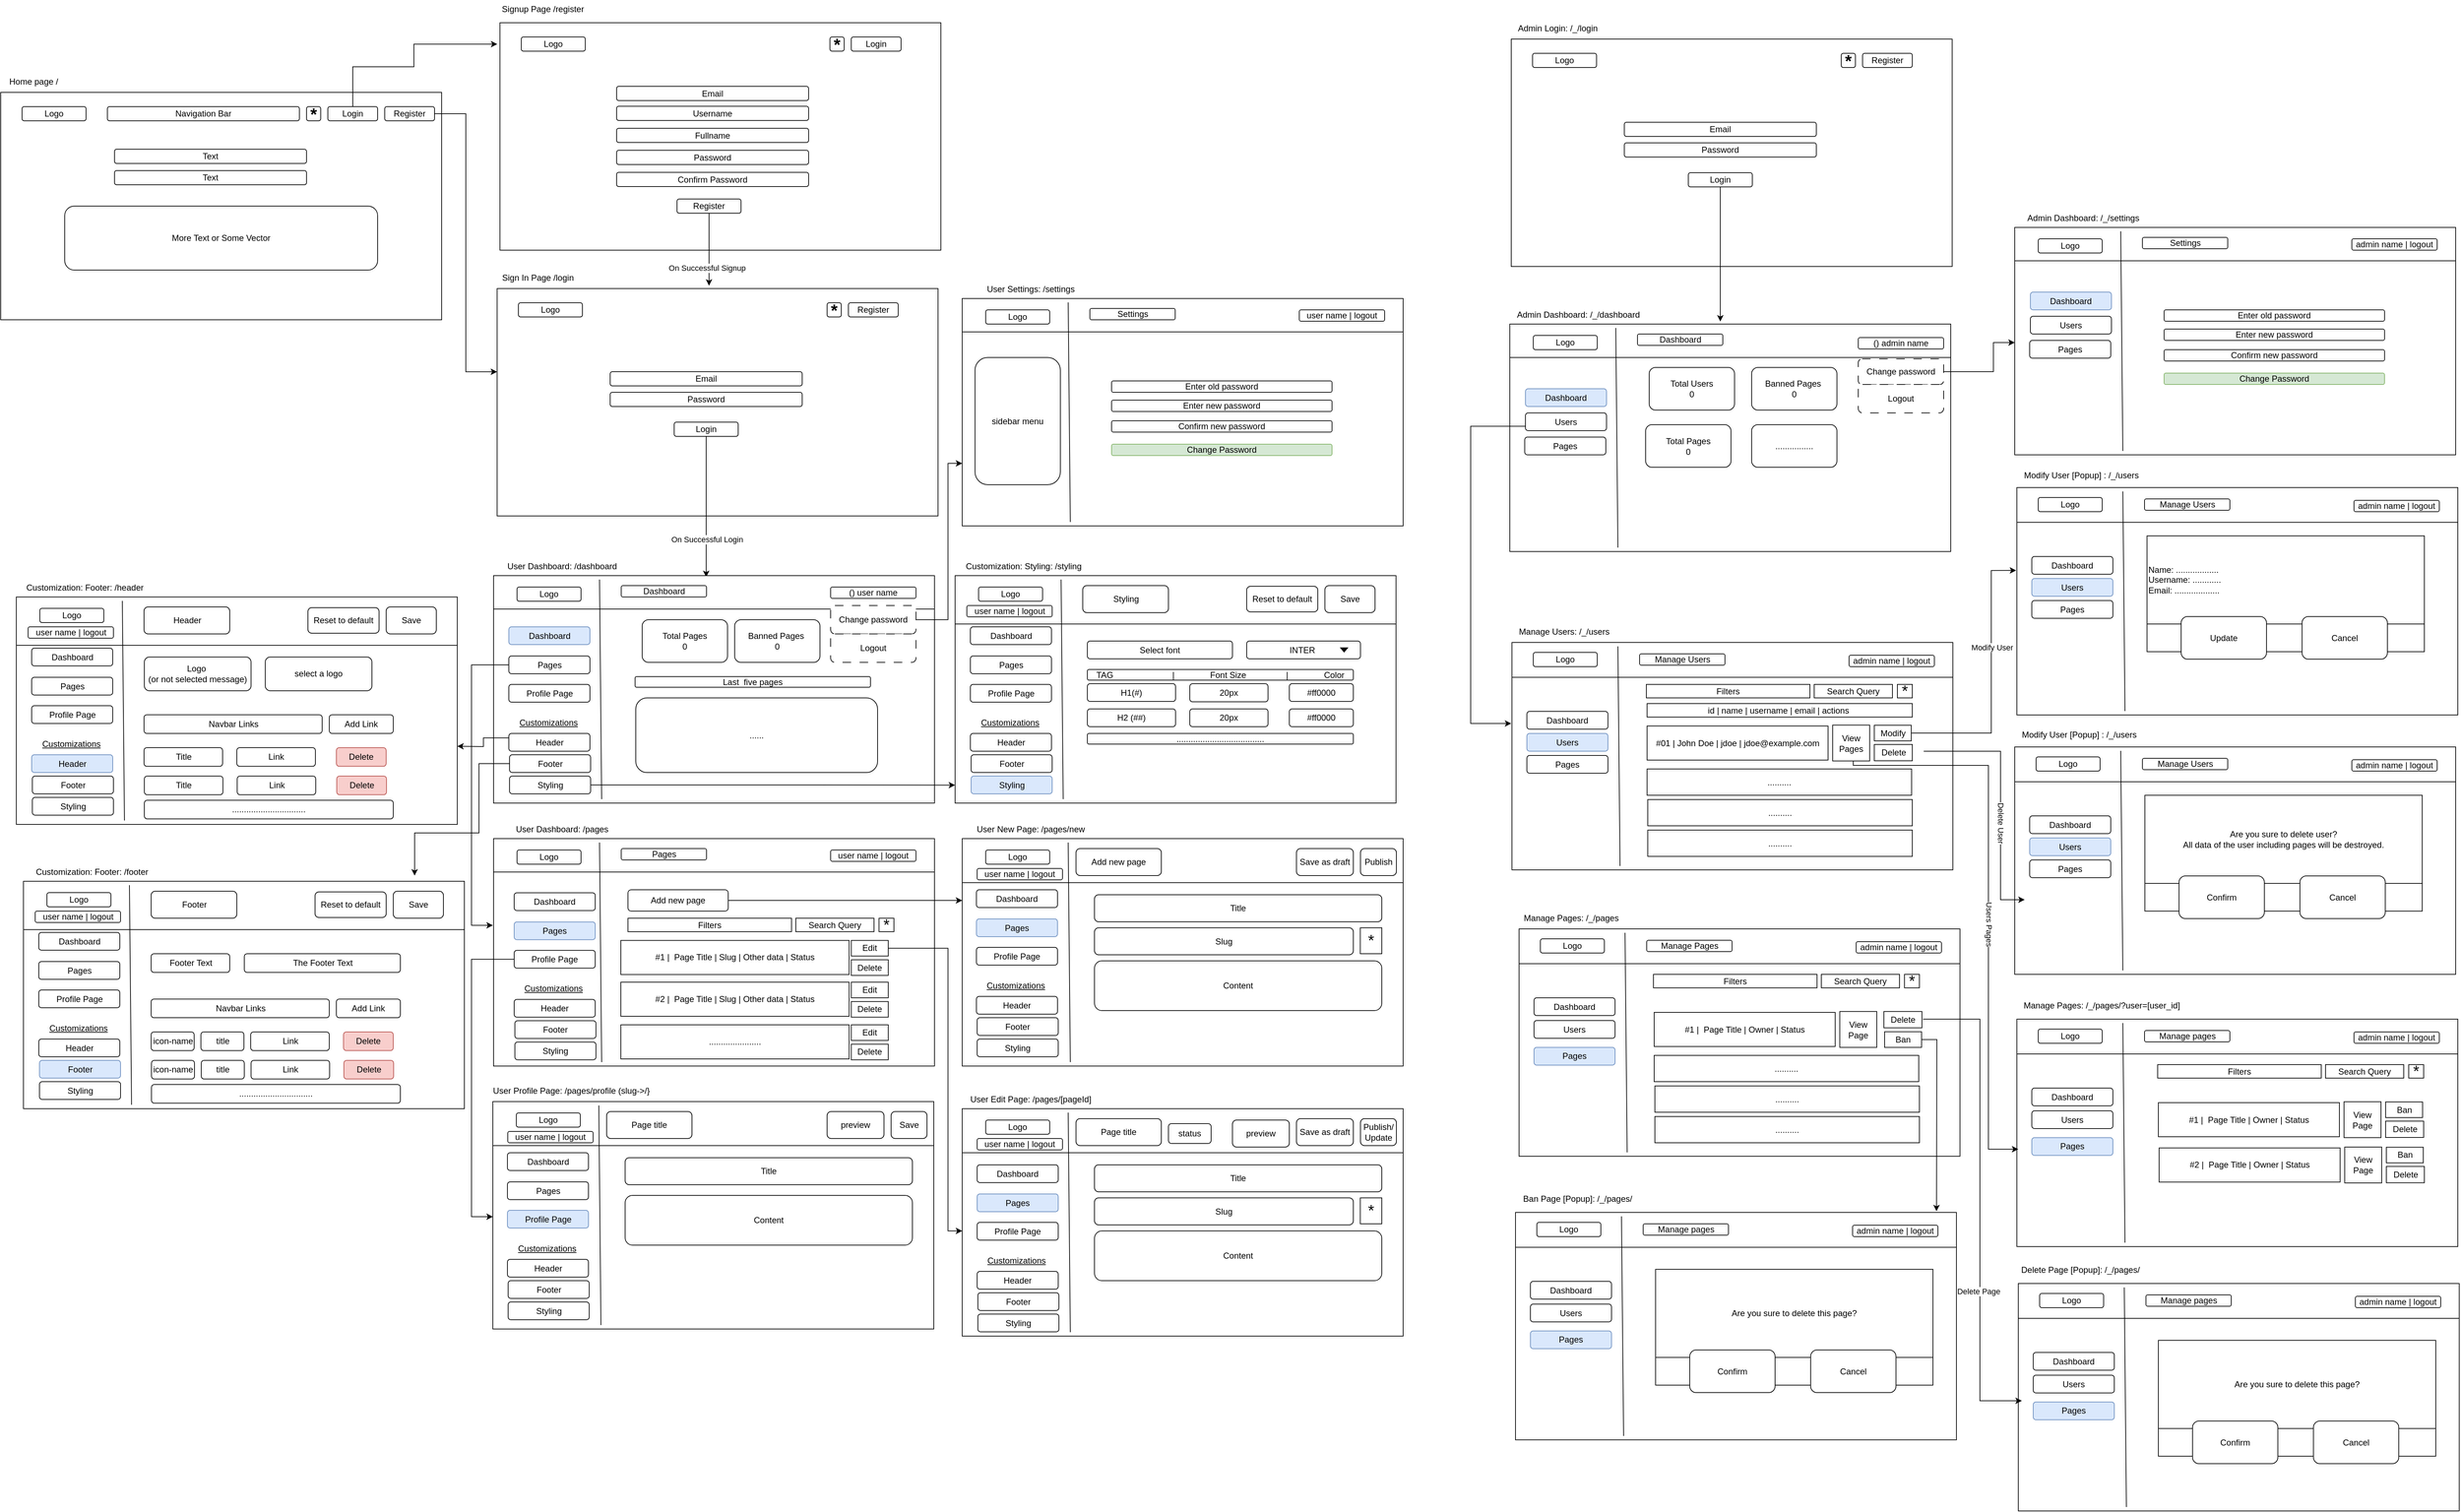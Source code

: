 <mxfile version="23.1.5" type="device">
  <diagram name="Page-1" id="q21v9VMaZ5GQ3Boq6yVd">
    <mxGraphModel dx="1953" dy="1524" grid="1" gridSize="10" guides="1" tooltips="1" connect="1" arrows="1" fold="1" page="1" pageScale="1" pageWidth="1920" pageHeight="1200" math="0" shadow="0">
      <root>
        <mxCell id="0" />
        <mxCell id="1" parent="0" />
        <mxCell id="OOlYLd6TCuqCxdgVUlkU-11" value="" style="group" vertex="1" connectable="0" parent="1">
          <mxGeometry x="28" y="148" width="620" height="350" as="geometry" />
        </mxCell>
        <mxCell id="a0nq-c-dvPok7_jrYzTV-1" value="" style="rounded=0;whiteSpace=wrap;html=1;container=1;" parent="OOlYLd6TCuqCxdgVUlkU-11" vertex="1">
          <mxGeometry y="30" width="620" height="320" as="geometry" />
        </mxCell>
        <mxCell id="OOlYLd6TCuqCxdgVUlkU-1" value="Home page /" style="text;html=1;align=center;verticalAlign=middle;resizable=0;points=[];autosize=1;strokeColor=none;fillColor=none;" vertex="1" parent="OOlYLd6TCuqCxdgVUlkU-11">
          <mxGeometry x="2" y="2" width="87" height="26" as="geometry" />
        </mxCell>
        <mxCell id="OOlYLd6TCuqCxdgVUlkU-2" value="Navigation Bar" style="rounded=1;whiteSpace=wrap;html=1;" vertex="1" parent="OOlYLd6TCuqCxdgVUlkU-11">
          <mxGeometry x="150" y="50" width="270" height="20" as="geometry" />
        </mxCell>
        <mxCell id="OOlYLd6TCuqCxdgVUlkU-3" value="Logo" style="rounded=1;whiteSpace=wrap;html=1;" vertex="1" parent="OOlYLd6TCuqCxdgVUlkU-11">
          <mxGeometry x="30" y="50" width="90" height="20" as="geometry" />
        </mxCell>
        <mxCell id="OOlYLd6TCuqCxdgVUlkU-4" value="Login" style="rounded=1;whiteSpace=wrap;html=1;" vertex="1" parent="OOlYLd6TCuqCxdgVUlkU-11">
          <mxGeometry x="460" y="50" width="70" height="20" as="geometry" />
        </mxCell>
        <mxCell id="OOlYLd6TCuqCxdgVUlkU-5" value="Register" style="rounded=1;whiteSpace=wrap;html=1;" vertex="1" parent="OOlYLd6TCuqCxdgVUlkU-11">
          <mxGeometry x="540" y="50" width="70" height="20" as="geometry" />
        </mxCell>
        <mxCell id="OOlYLd6TCuqCxdgVUlkU-6" value="&lt;p style=&quot;line-height: 20%;&quot;&gt;&lt;/p&gt;&lt;h1 style=&quot;line-height: 50%;&quot;&gt;*&lt;/h1&gt;&lt;p&gt;&lt;/p&gt;" style="rounded=1;whiteSpace=wrap;html=1;align=center;" vertex="1" parent="OOlYLd6TCuqCxdgVUlkU-11">
          <mxGeometry x="430" y="50" width="20" height="20" as="geometry" />
        </mxCell>
        <mxCell id="OOlYLd6TCuqCxdgVUlkU-7" value="Text" style="rounded=1;whiteSpace=wrap;html=1;" vertex="1" parent="OOlYLd6TCuqCxdgVUlkU-11">
          <mxGeometry x="160" y="110" width="270" height="20" as="geometry" />
        </mxCell>
        <mxCell id="OOlYLd6TCuqCxdgVUlkU-8" value="Text" style="rounded=1;whiteSpace=wrap;html=1;" vertex="1" parent="OOlYLd6TCuqCxdgVUlkU-11">
          <mxGeometry x="160" y="140" width="270" height="20" as="geometry" />
        </mxCell>
        <mxCell id="OOlYLd6TCuqCxdgVUlkU-9" value="More Text or Some Vector" style="rounded=1;whiteSpace=wrap;html=1;" vertex="1" parent="OOlYLd6TCuqCxdgVUlkU-11">
          <mxGeometry x="90" y="190" width="440" height="90" as="geometry" />
        </mxCell>
        <mxCell id="OOlYLd6TCuqCxdgVUlkU-24" style="edgeStyle=orthogonalEdgeStyle;rounded=0;orthogonalLoop=1;jettySize=auto;html=1;exitX=0.5;exitY=0;exitDx=0;exitDy=0;entryX=-0.006;entryY=0.094;entryDx=0;entryDy=0;entryPerimeter=0;" edge="1" parent="1" source="OOlYLd6TCuqCxdgVUlkU-4" target="OOlYLd6TCuqCxdgVUlkU-13">
          <mxGeometry relative="1" as="geometry">
            <Array as="points">
              <mxPoint x="523" y="142" />
              <mxPoint x="609" y="142" />
              <mxPoint x="609" y="110" />
            </Array>
          </mxGeometry>
        </mxCell>
        <mxCell id="OOlYLd6TCuqCxdgVUlkU-30" value="" style="group" vertex="1" connectable="0" parent="1">
          <mxGeometry x="730" y="52" width="620" height="348" as="geometry" />
        </mxCell>
        <mxCell id="OOlYLd6TCuqCxdgVUlkU-13" value="" style="rounded=0;whiteSpace=wrap;html=1;container=1;" vertex="1" parent="OOlYLd6TCuqCxdgVUlkU-30">
          <mxGeometry y="28" width="620" height="320" as="geometry" />
        </mxCell>
        <mxCell id="OOlYLd6TCuqCxdgVUlkU-21" value="Email" style="rounded=1;whiteSpace=wrap;html=1;" vertex="1" parent="OOlYLd6TCuqCxdgVUlkU-13">
          <mxGeometry x="164" y="89.5" width="270" height="20" as="geometry" />
        </mxCell>
        <mxCell id="OOlYLd6TCuqCxdgVUlkU-25" value="Username" style="rounded=1;whiteSpace=wrap;html=1;" vertex="1" parent="OOlYLd6TCuqCxdgVUlkU-13">
          <mxGeometry x="164" y="117.5" width="270" height="20" as="geometry" />
        </mxCell>
        <mxCell id="OOlYLd6TCuqCxdgVUlkU-26" value="Fullname" style="rounded=1;whiteSpace=wrap;html=1;" vertex="1" parent="OOlYLd6TCuqCxdgVUlkU-13">
          <mxGeometry x="164" y="148.5" width="270" height="20" as="geometry" />
        </mxCell>
        <mxCell id="OOlYLd6TCuqCxdgVUlkU-27" value="Password" style="rounded=1;whiteSpace=wrap;html=1;" vertex="1" parent="OOlYLd6TCuqCxdgVUlkU-13">
          <mxGeometry x="164" y="179.5" width="270" height="20" as="geometry" />
        </mxCell>
        <mxCell id="OOlYLd6TCuqCxdgVUlkU-28" value="Confirm Password" style="rounded=1;whiteSpace=wrap;html=1;" vertex="1" parent="OOlYLd6TCuqCxdgVUlkU-13">
          <mxGeometry x="164" y="210.5" width="270" height="20" as="geometry" />
        </mxCell>
        <mxCell id="OOlYLd6TCuqCxdgVUlkU-403" style="edgeStyle=orthogonalEdgeStyle;rounded=0;orthogonalLoop=1;jettySize=auto;html=1;" edge="1" parent="OOlYLd6TCuqCxdgVUlkU-13" source="OOlYLd6TCuqCxdgVUlkU-29">
          <mxGeometry relative="1" as="geometry">
            <mxPoint x="294" y="370" as="targetPoint" />
          </mxGeometry>
        </mxCell>
        <mxCell id="OOlYLd6TCuqCxdgVUlkU-404" value="On Successful Signup" style="edgeLabel;html=1;align=center;verticalAlign=middle;resizable=0;points=[];" vertex="1" connectable="0" parent="OOlYLd6TCuqCxdgVUlkU-403">
          <mxGeometry x="0.504" y="-4" relative="1" as="geometry">
            <mxPoint as="offset" />
          </mxGeometry>
        </mxCell>
        <mxCell id="OOlYLd6TCuqCxdgVUlkU-29" value="Register" style="rounded=1;whiteSpace=wrap;html=1;" vertex="1" parent="OOlYLd6TCuqCxdgVUlkU-13">
          <mxGeometry x="249" y="248" width="90" height="20" as="geometry" />
        </mxCell>
        <mxCell id="OOlYLd6TCuqCxdgVUlkU-14" value="Signup Page /register" style="text;html=1;align=center;verticalAlign=middle;resizable=0;points=[];autosize=1;strokeColor=none;fillColor=none;" vertex="1" parent="OOlYLd6TCuqCxdgVUlkU-30">
          <mxGeometry x="-7" y="-4" width="133" height="26" as="geometry" />
        </mxCell>
        <mxCell id="OOlYLd6TCuqCxdgVUlkU-16" value="Logo" style="rounded=1;whiteSpace=wrap;html=1;" vertex="1" parent="OOlYLd6TCuqCxdgVUlkU-30">
          <mxGeometry x="30" y="48" width="90" height="20" as="geometry" />
        </mxCell>
        <mxCell id="OOlYLd6TCuqCxdgVUlkU-17" value="Login" style="rounded=1;whiteSpace=wrap;html=1;" vertex="1" parent="OOlYLd6TCuqCxdgVUlkU-30">
          <mxGeometry x="494" y="48" width="70" height="20" as="geometry" />
        </mxCell>
        <mxCell id="OOlYLd6TCuqCxdgVUlkU-19" value="&lt;p style=&quot;line-height: 20%;&quot;&gt;&lt;/p&gt;&lt;h1 style=&quot;line-height: 50%;&quot;&gt;*&lt;/h1&gt;&lt;p&gt;&lt;/p&gt;" style="rounded=1;whiteSpace=wrap;html=1;align=center;" vertex="1" parent="OOlYLd6TCuqCxdgVUlkU-30">
          <mxGeometry x="464" y="48" width="20" height="20" as="geometry" />
        </mxCell>
        <mxCell id="OOlYLd6TCuqCxdgVUlkU-43" style="edgeStyle=orthogonalEdgeStyle;rounded=0;orthogonalLoop=1;jettySize=auto;html=1;entryX=0;entryY=0.366;entryDx=0;entryDy=0;entryPerimeter=0;" edge="1" parent="1" source="OOlYLd6TCuqCxdgVUlkU-5" target="OOlYLd6TCuqCxdgVUlkU-32">
          <mxGeometry relative="1" as="geometry" />
        </mxCell>
        <mxCell id="OOlYLd6TCuqCxdgVUlkU-48" value="" style="group" vertex="1" connectable="0" parent="1">
          <mxGeometry x="726" y="426" width="620" height="348" as="geometry" />
        </mxCell>
        <mxCell id="OOlYLd6TCuqCxdgVUlkU-32" value="" style="rounded=0;whiteSpace=wrap;html=1;container=1;" vertex="1" parent="OOlYLd6TCuqCxdgVUlkU-48">
          <mxGeometry y="28" width="620" height="320" as="geometry" />
        </mxCell>
        <mxCell id="OOlYLd6TCuqCxdgVUlkU-33" value="Email" style="rounded=1;whiteSpace=wrap;html=1;" vertex="1" parent="OOlYLd6TCuqCxdgVUlkU-32">
          <mxGeometry x="159" y="117" width="270" height="20" as="geometry" />
        </mxCell>
        <mxCell id="OOlYLd6TCuqCxdgVUlkU-36" value="Password" style="rounded=1;whiteSpace=wrap;html=1;" vertex="1" parent="OOlYLd6TCuqCxdgVUlkU-32">
          <mxGeometry x="159" y="146" width="270" height="20" as="geometry" />
        </mxCell>
        <mxCell id="OOlYLd6TCuqCxdgVUlkU-401" style="edgeStyle=orthogonalEdgeStyle;rounded=0;orthogonalLoop=1;jettySize=auto;html=1;" edge="1" parent="OOlYLd6TCuqCxdgVUlkU-32" source="OOlYLd6TCuqCxdgVUlkU-38">
          <mxGeometry relative="1" as="geometry">
            <mxPoint x="294" y="406" as="targetPoint" />
          </mxGeometry>
        </mxCell>
        <mxCell id="OOlYLd6TCuqCxdgVUlkU-402" value="On Successful Login" style="edgeLabel;html=1;align=center;verticalAlign=middle;resizable=0;points=[];" vertex="1" connectable="0" parent="OOlYLd6TCuqCxdgVUlkU-401">
          <mxGeometry x="0.464" relative="1" as="geometry">
            <mxPoint as="offset" />
          </mxGeometry>
        </mxCell>
        <mxCell id="OOlYLd6TCuqCxdgVUlkU-38" value="Login" style="rounded=1;whiteSpace=wrap;html=1;" vertex="1" parent="OOlYLd6TCuqCxdgVUlkU-32">
          <mxGeometry x="249" y="188" width="90" height="20" as="geometry" />
        </mxCell>
        <mxCell id="OOlYLd6TCuqCxdgVUlkU-39" value="Sign In Page /login" style="text;html=1;align=center;verticalAlign=middle;resizable=0;points=[];autosize=1;strokeColor=none;fillColor=none;" vertex="1" parent="OOlYLd6TCuqCxdgVUlkU-48">
          <mxGeometry x="-3" width="119" height="26" as="geometry" />
        </mxCell>
        <mxCell id="OOlYLd6TCuqCxdgVUlkU-40" value="Logo" style="rounded=1;whiteSpace=wrap;html=1;" vertex="1" parent="OOlYLd6TCuqCxdgVUlkU-48">
          <mxGeometry x="30" y="48" width="90" height="20" as="geometry" />
        </mxCell>
        <mxCell id="OOlYLd6TCuqCxdgVUlkU-41" value="Register" style="rounded=1;whiteSpace=wrap;html=1;" vertex="1" parent="OOlYLd6TCuqCxdgVUlkU-48">
          <mxGeometry x="494" y="48" width="70" height="20" as="geometry" />
        </mxCell>
        <mxCell id="OOlYLd6TCuqCxdgVUlkU-42" value="&lt;p style=&quot;line-height: 20%;&quot;&gt;&lt;/p&gt;&lt;h1 style=&quot;line-height: 50%;&quot;&gt;*&lt;/h1&gt;&lt;p&gt;&lt;/p&gt;" style="rounded=1;whiteSpace=wrap;html=1;align=center;" vertex="1" parent="OOlYLd6TCuqCxdgVUlkU-48">
          <mxGeometry x="464" y="48" width="20" height="20" as="geometry" />
        </mxCell>
        <mxCell id="OOlYLd6TCuqCxdgVUlkU-381" value="" style="group" vertex="1" connectable="0" parent="1">
          <mxGeometry x="2150" y="75" width="1335" height="2099" as="geometry" />
        </mxCell>
        <mxCell id="OOlYLd6TCuqCxdgVUlkU-49" value="" style="group" vertex="1" connectable="0" parent="OOlYLd6TCuqCxdgVUlkU-381">
          <mxGeometry x="2" width="620" height="348" as="geometry" />
        </mxCell>
        <mxCell id="OOlYLd6TCuqCxdgVUlkU-50" value="" style="rounded=0;whiteSpace=wrap;html=1;container=1;" vertex="1" parent="OOlYLd6TCuqCxdgVUlkU-49">
          <mxGeometry y="28" width="620" height="320" as="geometry" />
        </mxCell>
        <mxCell id="OOlYLd6TCuqCxdgVUlkU-51" value="Email" style="rounded=1;whiteSpace=wrap;html=1;" vertex="1" parent="OOlYLd6TCuqCxdgVUlkU-50">
          <mxGeometry x="159" y="117" width="270" height="20" as="geometry" />
        </mxCell>
        <mxCell id="OOlYLd6TCuqCxdgVUlkU-52" value="Password" style="rounded=1;whiteSpace=wrap;html=1;" vertex="1" parent="OOlYLd6TCuqCxdgVUlkU-50">
          <mxGeometry x="159" y="146" width="270" height="20" as="geometry" />
        </mxCell>
        <mxCell id="OOlYLd6TCuqCxdgVUlkU-75" style="edgeStyle=orthogonalEdgeStyle;rounded=0;orthogonalLoop=1;jettySize=auto;html=1;" edge="1" parent="OOlYLd6TCuqCxdgVUlkU-50" source="OOlYLd6TCuqCxdgVUlkU-53">
          <mxGeometry relative="1" as="geometry">
            <mxPoint x="294" y="397.419" as="targetPoint" />
          </mxGeometry>
        </mxCell>
        <mxCell id="OOlYLd6TCuqCxdgVUlkU-53" value="Login" style="rounded=1;whiteSpace=wrap;html=1;" vertex="1" parent="OOlYLd6TCuqCxdgVUlkU-50">
          <mxGeometry x="249" y="188" width="90" height="20" as="geometry" />
        </mxCell>
        <mxCell id="OOlYLd6TCuqCxdgVUlkU-54" value="Admin Login: /_/login" style="text;html=1;align=center;verticalAlign=middle;resizable=0;points=[];autosize=1;strokeColor=none;fillColor=none;" vertex="1" parent="OOlYLd6TCuqCxdgVUlkU-49">
          <mxGeometry width="130" height="26" as="geometry" />
        </mxCell>
        <mxCell id="OOlYLd6TCuqCxdgVUlkU-55" value="Logo" style="rounded=1;whiteSpace=wrap;html=1;" vertex="1" parent="OOlYLd6TCuqCxdgVUlkU-49">
          <mxGeometry x="30" y="48" width="90" height="20" as="geometry" />
        </mxCell>
        <mxCell id="OOlYLd6TCuqCxdgVUlkU-56" value="Register" style="rounded=1;whiteSpace=wrap;html=1;" vertex="1" parent="OOlYLd6TCuqCxdgVUlkU-49">
          <mxGeometry x="494" y="48" width="70" height="20" as="geometry" />
        </mxCell>
        <mxCell id="OOlYLd6TCuqCxdgVUlkU-57" value="&lt;p style=&quot;line-height: 20%;&quot;&gt;&lt;/p&gt;&lt;h1 style=&quot;line-height: 50%;&quot;&gt;*&lt;/h1&gt;&lt;p&gt;&lt;/p&gt;" style="rounded=1;whiteSpace=wrap;html=1;align=center;" vertex="1" parent="OOlYLd6TCuqCxdgVUlkU-49">
          <mxGeometry x="464" y="48" width="20" height="20" as="geometry" />
        </mxCell>
        <mxCell id="OOlYLd6TCuqCxdgVUlkU-58" value="" style="group" vertex="1" connectable="0" parent="OOlYLd6TCuqCxdgVUlkU-381">
          <mxGeometry y="401" width="620" height="348" as="geometry" />
        </mxCell>
        <mxCell id="OOlYLd6TCuqCxdgVUlkU-59" value="" style="rounded=0;whiteSpace=wrap;html=1;container=1;movable=0;resizable=0;rotatable=0;deletable=0;editable=0;locked=1;connectable=0;" vertex="1" parent="OOlYLd6TCuqCxdgVUlkU-58">
          <mxGeometry y="28" width="620" height="320" as="geometry" />
        </mxCell>
        <mxCell id="OOlYLd6TCuqCxdgVUlkU-63" value="Admin Dashboard: /_/dashboard" style="text;html=1;align=center;verticalAlign=middle;resizable=0;points=[];autosize=1;strokeColor=none;fillColor=none;" vertex="1" parent="OOlYLd6TCuqCxdgVUlkU-58">
          <mxGeometry y="2" width="191" height="26" as="geometry" />
        </mxCell>
        <mxCell id="OOlYLd6TCuqCxdgVUlkU-68" value="" style="endArrow=none;html=1;rounded=0;" edge="1" parent="OOlYLd6TCuqCxdgVUlkU-58">
          <mxGeometry width="50" height="50" relative="1" as="geometry">
            <mxPoint x="152" y="342.5" as="sourcePoint" />
            <mxPoint x="149" y="33.5" as="targetPoint" />
          </mxGeometry>
        </mxCell>
        <mxCell id="OOlYLd6TCuqCxdgVUlkU-69" value="Logo" style="rounded=1;whiteSpace=wrap;html=1;" vertex="1" parent="OOlYLd6TCuqCxdgVUlkU-58">
          <mxGeometry x="33" y="44" width="90" height="20" as="geometry" />
        </mxCell>
        <mxCell id="OOlYLd6TCuqCxdgVUlkU-77" value="Dashboard" style="rounded=1;whiteSpace=wrap;html=1;fillColor=#dae8fc;strokeColor=#6c8ebf;" vertex="1" parent="OOlYLd6TCuqCxdgVUlkU-58">
          <mxGeometry x="22" y="119" width="114" height="25" as="geometry" />
        </mxCell>
        <mxCell id="OOlYLd6TCuqCxdgVUlkU-97" style="edgeStyle=orthogonalEdgeStyle;rounded=0;orthogonalLoop=1;jettySize=auto;html=1;exitX=0;exitY=0.75;exitDx=0;exitDy=0;" edge="1" parent="OOlYLd6TCuqCxdgVUlkU-58" source="OOlYLd6TCuqCxdgVUlkU-78">
          <mxGeometry relative="1" as="geometry">
            <mxPoint x="2" y="590" as="targetPoint" />
            <Array as="points">
              <mxPoint x="-55" y="172" />
              <mxPoint x="-55" y="590" />
            </Array>
          </mxGeometry>
        </mxCell>
        <mxCell id="OOlYLd6TCuqCxdgVUlkU-78" value="Users" style="rounded=1;whiteSpace=wrap;html=1;" vertex="1" parent="OOlYLd6TCuqCxdgVUlkU-58">
          <mxGeometry x="22" y="153" width="114" height="25" as="geometry" />
        </mxCell>
        <mxCell id="OOlYLd6TCuqCxdgVUlkU-79" value="Pages" style="rounded=1;whiteSpace=wrap;html=1;" vertex="1" parent="OOlYLd6TCuqCxdgVUlkU-58">
          <mxGeometry x="21" y="187" width="114" height="25" as="geometry" />
        </mxCell>
        <mxCell id="OOlYLd6TCuqCxdgVUlkU-80" value="Total Pages&lt;br&gt;0" style="rounded=1;whiteSpace=wrap;html=1;" vertex="1" parent="OOlYLd6TCuqCxdgVUlkU-58">
          <mxGeometry x="191" y="169.5" width="120" height="60" as="geometry" />
        </mxCell>
        <mxCell id="OOlYLd6TCuqCxdgVUlkU-81" value="Total Users&lt;br&gt;0" style="rounded=1;whiteSpace=wrap;html=1;" vertex="1" parent="OOlYLd6TCuqCxdgVUlkU-58">
          <mxGeometry x="196" y="89" width="120" height="60" as="geometry" />
        </mxCell>
        <mxCell id="OOlYLd6TCuqCxdgVUlkU-82" value="Banned Pages&amp;nbsp;&lt;br&gt;0" style="rounded=1;whiteSpace=wrap;html=1;" vertex="1" parent="OOlYLd6TCuqCxdgVUlkU-58">
          <mxGeometry x="340" y="89" width="120" height="60" as="geometry" />
        </mxCell>
        <mxCell id="OOlYLd6TCuqCxdgVUlkU-121" value="" style="endArrow=none;html=1;rounded=0;" edge="1" parent="OOlYLd6TCuqCxdgVUlkU-58">
          <mxGeometry width="50" height="50" relative="1" as="geometry">
            <mxPoint y="75" as="sourcePoint" />
            <mxPoint x="620" y="75" as="targetPoint" />
          </mxGeometry>
        </mxCell>
        <mxCell id="OOlYLd6TCuqCxdgVUlkU-122" value="Dashboard" style="rounded=1;whiteSpace=wrap;html=1;" vertex="1" parent="OOlYLd6TCuqCxdgVUlkU-58">
          <mxGeometry x="179.5" y="42" width="120" height="16" as="geometry" />
        </mxCell>
        <mxCell id="OOlYLd6TCuqCxdgVUlkU-853" value="................" style="rounded=1;whiteSpace=wrap;html=1;" vertex="1" parent="OOlYLd6TCuqCxdgVUlkU-58">
          <mxGeometry x="340" y="169.5" width="120" height="60" as="geometry" />
        </mxCell>
        <mxCell id="OOlYLd6TCuqCxdgVUlkU-857" value="() admin name" style="rounded=1;whiteSpace=wrap;html=1;" vertex="1" parent="OOlYLd6TCuqCxdgVUlkU-58">
          <mxGeometry x="490" y="47" width="120" height="16" as="geometry" />
        </mxCell>
        <mxCell id="OOlYLd6TCuqCxdgVUlkU-860" style="edgeStyle=orthogonalEdgeStyle;rounded=0;orthogonalLoop=1;jettySize=auto;html=1;exitX=1;exitY=0.5;exitDx=0;exitDy=0;" edge="1" parent="OOlYLd6TCuqCxdgVUlkU-58" source="OOlYLd6TCuqCxdgVUlkU-858">
          <mxGeometry relative="1" as="geometry">
            <mxPoint x="710" y="54" as="targetPoint" />
            <Array as="points">
              <mxPoint x="680" y="95" />
              <mxPoint x="680" y="54" />
            </Array>
          </mxGeometry>
        </mxCell>
        <mxCell id="OOlYLd6TCuqCxdgVUlkU-858" value="Change password" style="rounded=1;whiteSpace=wrap;html=1;dashed=1;dashPattern=12 12;" vertex="1" parent="OOlYLd6TCuqCxdgVUlkU-58">
          <mxGeometry x="490" y="77" width="120" height="36" as="geometry" />
        </mxCell>
        <mxCell id="OOlYLd6TCuqCxdgVUlkU-859" value="Logout" style="rounded=1;whiteSpace=wrap;html=1;dashed=1;dashPattern=12 12;" vertex="1" parent="OOlYLd6TCuqCxdgVUlkU-58">
          <mxGeometry x="490" y="113" width="120" height="40" as="geometry" />
        </mxCell>
        <mxCell id="OOlYLd6TCuqCxdgVUlkU-84" value="" style="group" vertex="1" connectable="0" parent="OOlYLd6TCuqCxdgVUlkU-381">
          <mxGeometry x="3" y="849" width="620" height="348" as="geometry" />
        </mxCell>
        <mxCell id="OOlYLd6TCuqCxdgVUlkU-85" value="" style="rounded=0;whiteSpace=wrap;html=1;container=1;movable=0;resizable=0;rotatable=0;deletable=0;editable=0;locked=1;connectable=0;" vertex="1" parent="OOlYLd6TCuqCxdgVUlkU-84">
          <mxGeometry y="28" width="620" height="320" as="geometry" />
        </mxCell>
        <mxCell id="OOlYLd6TCuqCxdgVUlkU-86" value="Manage Users: /_/users" style="text;html=1;align=center;verticalAlign=middle;resizable=0;points=[];autosize=1;strokeColor=none;fillColor=none;" vertex="1" parent="OOlYLd6TCuqCxdgVUlkU-84">
          <mxGeometry width="145" height="26" as="geometry" />
        </mxCell>
        <mxCell id="OOlYLd6TCuqCxdgVUlkU-87" value="" style="endArrow=none;html=1;rounded=0;" edge="1" parent="OOlYLd6TCuqCxdgVUlkU-84">
          <mxGeometry width="50" height="50" relative="1" as="geometry">
            <mxPoint x="152" y="342.5" as="sourcePoint" />
            <mxPoint x="149" y="33.5" as="targetPoint" />
          </mxGeometry>
        </mxCell>
        <mxCell id="OOlYLd6TCuqCxdgVUlkU-88" value="Logo" style="rounded=1;whiteSpace=wrap;html=1;" vertex="1" parent="OOlYLd6TCuqCxdgVUlkU-84">
          <mxGeometry x="30" y="42" width="90" height="20" as="geometry" />
        </mxCell>
        <mxCell id="OOlYLd6TCuqCxdgVUlkU-89" value="" style="endArrow=none;html=1;rounded=0;" edge="1" parent="OOlYLd6TCuqCxdgVUlkU-84">
          <mxGeometry width="50" height="50" relative="1" as="geometry">
            <mxPoint y="77" as="sourcePoint" />
            <mxPoint x="620" y="77" as="targetPoint" />
          </mxGeometry>
        </mxCell>
        <mxCell id="OOlYLd6TCuqCxdgVUlkU-91" value="Dashboard" style="rounded=1;whiteSpace=wrap;html=1;" vertex="1" parent="OOlYLd6TCuqCxdgVUlkU-84">
          <mxGeometry x="21" y="125" width="114" height="25" as="geometry" />
        </mxCell>
        <mxCell id="OOlYLd6TCuqCxdgVUlkU-92" value="Pages" style="rounded=1;whiteSpace=wrap;html=1;" vertex="1" parent="OOlYLd6TCuqCxdgVUlkU-84">
          <mxGeometry x="21" y="187" width="114" height="25" as="geometry" />
        </mxCell>
        <mxCell id="OOlYLd6TCuqCxdgVUlkU-96" value="Users" style="rounded=1;whiteSpace=wrap;html=1;fillColor=#dae8fc;strokeColor=#6c8ebf;" vertex="1" parent="OOlYLd6TCuqCxdgVUlkU-84">
          <mxGeometry x="21" y="156" width="114" height="25" as="geometry" />
        </mxCell>
        <mxCell id="OOlYLd6TCuqCxdgVUlkU-101" value="id | name | username | email | actions&amp;nbsp;" style="rounded=0;whiteSpace=wrap;html=1;" vertex="1" parent="OOlYLd6TCuqCxdgVUlkU-84">
          <mxGeometry x="190" y="114" width="373" height="19" as="geometry" />
        </mxCell>
        <mxCell id="OOlYLd6TCuqCxdgVUlkU-102" value="#01 | John Doe | jdoe | jdoe@example.com" style="rounded=0;whiteSpace=wrap;html=1;" vertex="1" parent="OOlYLd6TCuqCxdgVUlkU-84">
          <mxGeometry x="190" y="145.5" width="254.5" height="48" as="geometry" />
        </mxCell>
        <mxCell id="OOlYLd6TCuqCxdgVUlkU-103" value=".........." style="rounded=0;whiteSpace=wrap;html=1;" vertex="1" parent="OOlYLd6TCuqCxdgVUlkU-84">
          <mxGeometry x="190" y="206" width="372" height="37" as="geometry" />
        </mxCell>
        <mxCell id="OOlYLd6TCuqCxdgVUlkU-119" value="Manage Users" style="rounded=1;whiteSpace=wrap;html=1;" vertex="1" parent="OOlYLd6TCuqCxdgVUlkU-84">
          <mxGeometry x="179.5" y="44" width="120" height="16" as="geometry" />
        </mxCell>
        <mxCell id="OOlYLd6TCuqCxdgVUlkU-120" value="admin name | logout" style="rounded=1;whiteSpace=wrap;html=1;" vertex="1" parent="OOlYLd6TCuqCxdgVUlkU-84">
          <mxGeometry x="474" y="46" width="120" height="16" as="geometry" />
        </mxCell>
        <mxCell id="OOlYLd6TCuqCxdgVUlkU-169" style="edgeStyle=orthogonalEdgeStyle;rounded=0;orthogonalLoop=1;jettySize=auto;html=1;exitX=1;exitY=0.5;exitDx=0;exitDy=0;" edge="1" parent="OOlYLd6TCuqCxdgVUlkU-84" source="OOlYLd6TCuqCxdgVUlkU-125">
          <mxGeometry relative="1" as="geometry">
            <mxPoint x="709" y="-73.333" as="targetPoint" />
            <Array as="points">
              <mxPoint x="674" y="155" />
              <mxPoint x="674" y="-73" />
            </Array>
          </mxGeometry>
        </mxCell>
        <mxCell id="OOlYLd6TCuqCxdgVUlkU-171" value="Modify User" style="edgeLabel;html=1;align=center;verticalAlign=middle;resizable=0;points=[];" vertex="1" connectable="0" parent="OOlYLd6TCuqCxdgVUlkU-169">
          <mxGeometry x="0.242" y="-1" relative="1" as="geometry">
            <mxPoint as="offset" />
          </mxGeometry>
        </mxCell>
        <mxCell id="OOlYLd6TCuqCxdgVUlkU-125" value="Modify" style="rounded=0;whiteSpace=wrap;html=1;" vertex="1" parent="OOlYLd6TCuqCxdgVUlkU-84">
          <mxGeometry x="509.5" y="144.5" width="52" height="22" as="geometry" />
        </mxCell>
        <mxCell id="OOlYLd6TCuqCxdgVUlkU-126" value="Delete" style="rounded=0;whiteSpace=wrap;html=1;" vertex="1" parent="OOlYLd6TCuqCxdgVUlkU-84">
          <mxGeometry x="509.5" y="171.5" width="53.5" height="23" as="geometry" />
        </mxCell>
        <mxCell id="OOlYLd6TCuqCxdgVUlkU-127" value="View Pages" style="rounded=0;whiteSpace=wrap;html=1;" vertex="1" parent="OOlYLd6TCuqCxdgVUlkU-84">
          <mxGeometry x="451" y="144.25" width="52" height="50.5" as="geometry" />
        </mxCell>
        <mxCell id="OOlYLd6TCuqCxdgVUlkU-128" value=".........." style="rounded=0;whiteSpace=wrap;html=1;" vertex="1" parent="OOlYLd6TCuqCxdgVUlkU-84">
          <mxGeometry x="191" y="249" width="372" height="37" as="geometry" />
        </mxCell>
        <mxCell id="OOlYLd6TCuqCxdgVUlkU-129" value=".........." style="rounded=0;whiteSpace=wrap;html=1;" vertex="1" parent="OOlYLd6TCuqCxdgVUlkU-84">
          <mxGeometry x="191" y="292" width="372" height="37" as="geometry" />
        </mxCell>
        <mxCell id="OOlYLd6TCuqCxdgVUlkU-234" value="Filters" style="rounded=0;whiteSpace=wrap;html=1;" vertex="1" parent="OOlYLd6TCuqCxdgVUlkU-84">
          <mxGeometry x="189" y="87" width="230" height="19" as="geometry" />
        </mxCell>
        <mxCell id="OOlYLd6TCuqCxdgVUlkU-235" value="Search Query" style="rounded=0;whiteSpace=wrap;html=1;" vertex="1" parent="OOlYLd6TCuqCxdgVUlkU-84">
          <mxGeometry x="425" y="87" width="110" height="19" as="geometry" />
        </mxCell>
        <mxCell id="OOlYLd6TCuqCxdgVUlkU-261" value="&lt;font style=&quot;font-size: 22px;&quot;&gt;*&lt;/font&gt;" style="rounded=0;whiteSpace=wrap;html=1;" vertex="1" parent="OOlYLd6TCuqCxdgVUlkU-84">
          <mxGeometry x="542" y="87" width="21" height="19" as="geometry" />
        </mxCell>
        <mxCell id="OOlYLd6TCuqCxdgVUlkU-150" value="" style="group" vertex="1" connectable="0" parent="OOlYLd6TCuqCxdgVUlkU-381">
          <mxGeometry x="713" y="631" width="620" height="348" as="geometry" />
        </mxCell>
        <mxCell id="OOlYLd6TCuqCxdgVUlkU-151" value="" style="rounded=0;whiteSpace=wrap;html=1;container=1;movable=0;resizable=0;rotatable=0;deletable=0;editable=0;locked=1;connectable=0;" vertex="1" parent="OOlYLd6TCuqCxdgVUlkU-150">
          <mxGeometry y="28" width="620" height="320" as="geometry" />
        </mxCell>
        <mxCell id="OOlYLd6TCuqCxdgVUlkU-152" value="Modify User [Popup] : /_/users&amp;nbsp;" style="text;html=1;align=center;verticalAlign=middle;resizable=0;points=[];autosize=1;strokeColor=none;fillColor=none;" vertex="1" parent="OOlYLd6TCuqCxdgVUlkU-150">
          <mxGeometry y="-2" width="183" height="26" as="geometry" />
        </mxCell>
        <mxCell id="OOlYLd6TCuqCxdgVUlkU-153" value="" style="endArrow=none;html=1;rounded=0;" edge="1" parent="OOlYLd6TCuqCxdgVUlkU-150">
          <mxGeometry width="50" height="50" relative="1" as="geometry">
            <mxPoint x="152" y="342.5" as="sourcePoint" />
            <mxPoint x="149" y="33.5" as="targetPoint" />
          </mxGeometry>
        </mxCell>
        <mxCell id="OOlYLd6TCuqCxdgVUlkU-154" value="Logo" style="rounded=1;whiteSpace=wrap;html=1;" vertex="1" parent="OOlYLd6TCuqCxdgVUlkU-150">
          <mxGeometry x="30" y="42" width="90" height="20" as="geometry" />
        </mxCell>
        <mxCell id="OOlYLd6TCuqCxdgVUlkU-155" value="" style="endArrow=none;html=1;rounded=0;" edge="1" parent="OOlYLd6TCuqCxdgVUlkU-150">
          <mxGeometry width="50" height="50" relative="1" as="geometry">
            <mxPoint y="77" as="sourcePoint" />
            <mxPoint x="620" y="77" as="targetPoint" />
          </mxGeometry>
        </mxCell>
        <mxCell id="OOlYLd6TCuqCxdgVUlkU-156" value="Dashboard" style="rounded=1;whiteSpace=wrap;html=1;" vertex="1" parent="OOlYLd6TCuqCxdgVUlkU-150">
          <mxGeometry x="21" y="125" width="114" height="25" as="geometry" />
        </mxCell>
        <mxCell id="OOlYLd6TCuqCxdgVUlkU-157" value="Pages" style="rounded=1;whiteSpace=wrap;html=1;" vertex="1" parent="OOlYLd6TCuqCxdgVUlkU-150">
          <mxGeometry x="21" y="187" width="114" height="25" as="geometry" />
        </mxCell>
        <mxCell id="OOlYLd6TCuqCxdgVUlkU-158" value="Users" style="rounded=1;whiteSpace=wrap;html=1;fillColor=#dae8fc;strokeColor=#6c8ebf;" vertex="1" parent="OOlYLd6TCuqCxdgVUlkU-150">
          <mxGeometry x="21" y="156" width="114" height="25" as="geometry" />
        </mxCell>
        <mxCell id="OOlYLd6TCuqCxdgVUlkU-162" value="Manage Users" style="rounded=1;whiteSpace=wrap;html=1;" vertex="1" parent="OOlYLd6TCuqCxdgVUlkU-150">
          <mxGeometry x="179.5" y="44" width="120" height="16" as="geometry" />
        </mxCell>
        <mxCell id="OOlYLd6TCuqCxdgVUlkU-163" value="admin name | logout" style="rounded=1;whiteSpace=wrap;html=1;" vertex="1" parent="OOlYLd6TCuqCxdgVUlkU-150">
          <mxGeometry x="474" y="46" width="120" height="16" as="geometry" />
        </mxCell>
        <mxCell id="OOlYLd6TCuqCxdgVUlkU-172" value="&lt;div style=&quot;&quot;&gt;&lt;span style=&quot;background-color: initial;&quot;&gt;Name: ..................&lt;/span&gt;&lt;/div&gt;&lt;div style=&quot;&quot;&gt;&lt;span style=&quot;background-color: initial;&quot;&gt;Username: ............&lt;/span&gt;&lt;/div&gt;&lt;div style=&quot;&quot;&gt;&lt;span style=&quot;background-color: initial;&quot;&gt;Email: ...................&lt;/span&gt;&lt;/div&gt;" style="rounded=0;whiteSpace=wrap;html=1;align=left;" vertex="1" parent="OOlYLd6TCuqCxdgVUlkU-150">
          <mxGeometry x="183" y="96" width="390" height="124" as="geometry" />
        </mxCell>
        <mxCell id="OOlYLd6TCuqCxdgVUlkU-174" value="" style="rounded=0;whiteSpace=wrap;html=1;" vertex="1" parent="OOlYLd6TCuqCxdgVUlkU-150">
          <mxGeometry x="183" y="220" width="390" height="39" as="geometry" />
        </mxCell>
        <mxCell id="OOlYLd6TCuqCxdgVUlkU-190" value="Update" style="rounded=1;whiteSpace=wrap;html=1;" vertex="1" parent="OOlYLd6TCuqCxdgVUlkU-150">
          <mxGeometry x="231" y="209.5" width="120" height="60" as="geometry" />
        </mxCell>
        <mxCell id="OOlYLd6TCuqCxdgVUlkU-191" value="Cancel" style="rounded=1;whiteSpace=wrap;html=1;" vertex="1" parent="OOlYLd6TCuqCxdgVUlkU-150">
          <mxGeometry x="401" y="209.5" width="120" height="60" as="geometry" />
        </mxCell>
        <mxCell id="OOlYLd6TCuqCxdgVUlkU-193" value="" style="group" vertex="1" connectable="0" parent="OOlYLd6TCuqCxdgVUlkU-381">
          <mxGeometry x="710" y="996" width="620" height="348" as="geometry" />
        </mxCell>
        <mxCell id="OOlYLd6TCuqCxdgVUlkU-194" value="" style="rounded=0;whiteSpace=wrap;html=1;container=1;movable=0;resizable=0;rotatable=0;deletable=0;editable=0;locked=1;connectable=0;" vertex="1" parent="OOlYLd6TCuqCxdgVUlkU-193">
          <mxGeometry y="28" width="620" height="320" as="geometry" />
        </mxCell>
        <mxCell id="OOlYLd6TCuqCxdgVUlkU-195" value="Modify User [Popup] : /_/users&amp;nbsp;" style="text;html=1;align=center;verticalAlign=middle;resizable=0;points=[];autosize=1;strokeColor=none;fillColor=none;" vertex="1" parent="OOlYLd6TCuqCxdgVUlkU-193">
          <mxGeometry y="-2" width="183" height="26" as="geometry" />
        </mxCell>
        <mxCell id="OOlYLd6TCuqCxdgVUlkU-196" value="" style="endArrow=none;html=1;rounded=0;" edge="1" parent="OOlYLd6TCuqCxdgVUlkU-193">
          <mxGeometry width="50" height="50" relative="1" as="geometry">
            <mxPoint x="152" y="342.5" as="sourcePoint" />
            <mxPoint x="149" y="33.5" as="targetPoint" />
          </mxGeometry>
        </mxCell>
        <mxCell id="OOlYLd6TCuqCxdgVUlkU-197" value="Logo" style="rounded=1;whiteSpace=wrap;html=1;" vertex="1" parent="OOlYLd6TCuqCxdgVUlkU-193">
          <mxGeometry x="30" y="42" width="90" height="20" as="geometry" />
        </mxCell>
        <mxCell id="OOlYLd6TCuqCxdgVUlkU-198" value="" style="endArrow=none;html=1;rounded=0;" edge="1" parent="OOlYLd6TCuqCxdgVUlkU-193">
          <mxGeometry width="50" height="50" relative="1" as="geometry">
            <mxPoint y="77" as="sourcePoint" />
            <mxPoint x="620" y="77" as="targetPoint" />
          </mxGeometry>
        </mxCell>
        <mxCell id="OOlYLd6TCuqCxdgVUlkU-199" value="Dashboard" style="rounded=1;whiteSpace=wrap;html=1;" vertex="1" parent="OOlYLd6TCuqCxdgVUlkU-193">
          <mxGeometry x="21" y="125" width="114" height="25" as="geometry" />
        </mxCell>
        <mxCell id="OOlYLd6TCuqCxdgVUlkU-200" value="Pages" style="rounded=1;whiteSpace=wrap;html=1;" vertex="1" parent="OOlYLd6TCuqCxdgVUlkU-193">
          <mxGeometry x="21" y="187" width="114" height="25" as="geometry" />
        </mxCell>
        <mxCell id="OOlYLd6TCuqCxdgVUlkU-201" value="Users" style="rounded=1;whiteSpace=wrap;html=1;fillColor=#dae8fc;strokeColor=#6c8ebf;" vertex="1" parent="OOlYLd6TCuqCxdgVUlkU-193">
          <mxGeometry x="21" y="156" width="114" height="25" as="geometry" />
        </mxCell>
        <mxCell id="OOlYLd6TCuqCxdgVUlkU-202" value="Manage Users" style="rounded=1;whiteSpace=wrap;html=1;" vertex="1" parent="OOlYLd6TCuqCxdgVUlkU-193">
          <mxGeometry x="179.5" y="44" width="120" height="16" as="geometry" />
        </mxCell>
        <mxCell id="OOlYLd6TCuqCxdgVUlkU-203" value="admin name | logout" style="rounded=1;whiteSpace=wrap;html=1;" vertex="1" parent="OOlYLd6TCuqCxdgVUlkU-193">
          <mxGeometry x="474" y="46" width="120" height="16" as="geometry" />
        </mxCell>
        <mxCell id="OOlYLd6TCuqCxdgVUlkU-204" value="&lt;div style=&quot;&quot;&gt;Are you sure to delete user?&lt;/div&gt;&lt;div style=&quot;&quot;&gt;All data of the user including pages will be destroyed.&lt;/div&gt;" style="rounded=0;whiteSpace=wrap;html=1;align=center;" vertex="1" parent="OOlYLd6TCuqCxdgVUlkU-193">
          <mxGeometry x="183" y="96" width="390" height="124" as="geometry" />
        </mxCell>
        <mxCell id="OOlYLd6TCuqCxdgVUlkU-205" value="" style="rounded=0;whiteSpace=wrap;html=1;" vertex="1" parent="OOlYLd6TCuqCxdgVUlkU-193">
          <mxGeometry x="183" y="220" width="390" height="39" as="geometry" />
        </mxCell>
        <mxCell id="OOlYLd6TCuqCxdgVUlkU-206" value="Confirm" style="rounded=1;whiteSpace=wrap;html=1;" vertex="1" parent="OOlYLd6TCuqCxdgVUlkU-193">
          <mxGeometry x="231" y="209.5" width="120" height="60" as="geometry" />
        </mxCell>
        <mxCell id="OOlYLd6TCuqCxdgVUlkU-207" value="Cancel" style="rounded=1;whiteSpace=wrap;html=1;" vertex="1" parent="OOlYLd6TCuqCxdgVUlkU-193">
          <mxGeometry x="401" y="209.5" width="120" height="60" as="geometry" />
        </mxCell>
        <mxCell id="OOlYLd6TCuqCxdgVUlkU-211" value="" style="group" vertex="1" connectable="0" parent="OOlYLd6TCuqCxdgVUlkU-381">
          <mxGeometry x="713" y="1379" width="620" height="348" as="geometry" />
        </mxCell>
        <mxCell id="OOlYLd6TCuqCxdgVUlkU-212" value="" style="rounded=0;whiteSpace=wrap;html=1;container=1;movable=0;resizable=0;rotatable=0;deletable=0;editable=0;locked=1;connectable=0;" vertex="1" parent="OOlYLd6TCuqCxdgVUlkU-211">
          <mxGeometry y="28" width="620" height="320" as="geometry" />
        </mxCell>
        <mxCell id="OOlYLd6TCuqCxdgVUlkU-213" value="Manage Pages: /_/pages/?user=[user_id]" style="text;html=1;align=center;verticalAlign=middle;resizable=0;points=[];autosize=1;strokeColor=none;fillColor=none;" vertex="1" parent="OOlYLd6TCuqCxdgVUlkU-211">
          <mxGeometry y="-4" width="238" height="26" as="geometry" />
        </mxCell>
        <mxCell id="OOlYLd6TCuqCxdgVUlkU-214" value="" style="endArrow=none;html=1;rounded=0;" edge="1" parent="OOlYLd6TCuqCxdgVUlkU-211">
          <mxGeometry width="50" height="50" relative="1" as="geometry">
            <mxPoint x="152" y="342.5" as="sourcePoint" />
            <mxPoint x="149" y="33.5" as="targetPoint" />
          </mxGeometry>
        </mxCell>
        <mxCell id="OOlYLd6TCuqCxdgVUlkU-215" value="Logo" style="rounded=1;whiteSpace=wrap;html=1;" vertex="1" parent="OOlYLd6TCuqCxdgVUlkU-211">
          <mxGeometry x="30" y="42" width="90" height="20" as="geometry" />
        </mxCell>
        <mxCell id="OOlYLd6TCuqCxdgVUlkU-216" value="" style="endArrow=none;html=1;rounded=0;" edge="1" parent="OOlYLd6TCuqCxdgVUlkU-211">
          <mxGeometry width="50" height="50" relative="1" as="geometry">
            <mxPoint y="77" as="sourcePoint" />
            <mxPoint x="620" y="77" as="targetPoint" />
          </mxGeometry>
        </mxCell>
        <mxCell id="OOlYLd6TCuqCxdgVUlkU-217" value="Dashboard" style="rounded=1;whiteSpace=wrap;html=1;" vertex="1" parent="OOlYLd6TCuqCxdgVUlkU-211">
          <mxGeometry x="21" y="125" width="114" height="25" as="geometry" />
        </mxCell>
        <mxCell id="OOlYLd6TCuqCxdgVUlkU-218" value="Users" style="rounded=1;whiteSpace=wrap;html=1;" vertex="1" parent="OOlYLd6TCuqCxdgVUlkU-211">
          <mxGeometry x="21" y="157" width="114" height="25" as="geometry" />
        </mxCell>
        <mxCell id="OOlYLd6TCuqCxdgVUlkU-219" value="Pages" style="rounded=1;whiteSpace=wrap;html=1;fillColor=#dae8fc;strokeColor=#6c8ebf;" vertex="1" parent="OOlYLd6TCuqCxdgVUlkU-211">
          <mxGeometry x="21" y="194.75" width="114" height="25" as="geometry" />
        </mxCell>
        <mxCell id="OOlYLd6TCuqCxdgVUlkU-223" value="Manage pages" style="rounded=1;whiteSpace=wrap;html=1;" vertex="1" parent="OOlYLd6TCuqCxdgVUlkU-211">
          <mxGeometry x="179.5" y="44" width="120" height="16" as="geometry" />
        </mxCell>
        <mxCell id="OOlYLd6TCuqCxdgVUlkU-224" value="admin name | logout" style="rounded=1;whiteSpace=wrap;html=1;" vertex="1" parent="OOlYLd6TCuqCxdgVUlkU-211">
          <mxGeometry x="474" y="46" width="120" height="16" as="geometry" />
        </mxCell>
        <mxCell id="OOlYLd6TCuqCxdgVUlkU-290" value="Filters" style="rounded=0;whiteSpace=wrap;html=1;" vertex="1" parent="OOlYLd6TCuqCxdgVUlkU-211">
          <mxGeometry x="198" y="92" width="230" height="19" as="geometry" />
        </mxCell>
        <mxCell id="OOlYLd6TCuqCxdgVUlkU-291" value="Search Query" style="rounded=0;whiteSpace=wrap;html=1;" vertex="1" parent="OOlYLd6TCuqCxdgVUlkU-211">
          <mxGeometry x="434" y="92" width="110" height="19" as="geometry" />
        </mxCell>
        <mxCell id="OOlYLd6TCuqCxdgVUlkU-292" value="&lt;font style=&quot;font-size: 22px;&quot;&gt;*&lt;/font&gt;" style="rounded=0;whiteSpace=wrap;html=1;" vertex="1" parent="OOlYLd6TCuqCxdgVUlkU-211">
          <mxGeometry x="551" y="92" width="21" height="19" as="geometry" />
        </mxCell>
        <mxCell id="OOlYLd6TCuqCxdgVUlkU-293" value="" style="group" vertex="1" connectable="0" parent="OOlYLd6TCuqCxdgVUlkU-211">
          <mxGeometry x="199" y="144.25" width="373" height="50.5" as="geometry" />
        </mxCell>
        <mxCell id="OOlYLd6TCuqCxdgVUlkU-299" value="" style="group" vertex="1" connectable="0" parent="OOlYLd6TCuqCxdgVUlkU-293">
          <mxGeometry width="373" height="50.5" as="geometry" />
        </mxCell>
        <mxCell id="OOlYLd6TCuqCxdgVUlkU-300" value="" style="group" vertex="1" connectable="0" parent="OOlYLd6TCuqCxdgVUlkU-299">
          <mxGeometry width="373" height="50.5" as="geometry" />
        </mxCell>
        <mxCell id="OOlYLd6TCuqCxdgVUlkU-294" value="#1 |&amp;nbsp; Page Title | Owner | Status" style="rounded=0;whiteSpace=wrap;html=1;" vertex="1" parent="OOlYLd6TCuqCxdgVUlkU-300">
          <mxGeometry y="1.25" width="254.5" height="48" as="geometry" />
        </mxCell>
        <mxCell id="OOlYLd6TCuqCxdgVUlkU-295" value="Ban" style="rounded=0;whiteSpace=wrap;html=1;" vertex="1" parent="OOlYLd6TCuqCxdgVUlkU-300">
          <mxGeometry x="319.5" y="0.25" width="52" height="22" as="geometry" />
        </mxCell>
        <mxCell id="OOlYLd6TCuqCxdgVUlkU-296" value="Delete" style="rounded=0;whiteSpace=wrap;html=1;" vertex="1" parent="OOlYLd6TCuqCxdgVUlkU-300">
          <mxGeometry x="319.5" y="27.25" width="53.5" height="23" as="geometry" />
        </mxCell>
        <mxCell id="OOlYLd6TCuqCxdgVUlkU-297" value="View Page" style="rounded=0;whiteSpace=wrap;html=1;" vertex="1" parent="OOlYLd6TCuqCxdgVUlkU-300">
          <mxGeometry x="261" width="52" height="50.5" as="geometry" />
        </mxCell>
        <mxCell id="OOlYLd6TCuqCxdgVUlkU-302" value="" style="group" vertex="1" connectable="0" parent="OOlYLd6TCuqCxdgVUlkU-211">
          <mxGeometry x="200" y="208" width="373" height="50.5" as="geometry" />
        </mxCell>
        <mxCell id="OOlYLd6TCuqCxdgVUlkU-303" value="" style="group" vertex="1" connectable="0" parent="OOlYLd6TCuqCxdgVUlkU-302">
          <mxGeometry width="373" height="50.5" as="geometry" />
        </mxCell>
        <mxCell id="OOlYLd6TCuqCxdgVUlkU-304" value="" style="group" vertex="1" connectable="0" parent="OOlYLd6TCuqCxdgVUlkU-303">
          <mxGeometry width="373" height="50.5" as="geometry" />
        </mxCell>
        <mxCell id="OOlYLd6TCuqCxdgVUlkU-305" value="#2 |&amp;nbsp; Page Title | Owner | Status" style="rounded=0;whiteSpace=wrap;html=1;" vertex="1" parent="OOlYLd6TCuqCxdgVUlkU-304">
          <mxGeometry y="1.25" width="254.5" height="48" as="geometry" />
        </mxCell>
        <mxCell id="OOlYLd6TCuqCxdgVUlkU-306" value="Ban" style="rounded=0;whiteSpace=wrap;html=1;" vertex="1" parent="OOlYLd6TCuqCxdgVUlkU-304">
          <mxGeometry x="319.5" y="0.25" width="52" height="22" as="geometry" />
        </mxCell>
        <mxCell id="OOlYLd6TCuqCxdgVUlkU-307" value="Delete" style="rounded=0;whiteSpace=wrap;html=1;" vertex="1" parent="OOlYLd6TCuqCxdgVUlkU-304">
          <mxGeometry x="319.5" y="27.25" width="53.5" height="23" as="geometry" />
        </mxCell>
        <mxCell id="OOlYLd6TCuqCxdgVUlkU-308" value="View Page" style="rounded=0;whiteSpace=wrap;html=1;" vertex="1" parent="OOlYLd6TCuqCxdgVUlkU-304">
          <mxGeometry x="261" width="52" height="50.5" as="geometry" />
        </mxCell>
        <mxCell id="OOlYLd6TCuqCxdgVUlkU-262" value="" style="group" vertex="1" connectable="0" parent="OOlYLd6TCuqCxdgVUlkU-381">
          <mxGeometry x="13" y="1252" width="620" height="348" as="geometry" />
        </mxCell>
        <mxCell id="OOlYLd6TCuqCxdgVUlkU-263" value="" style="rounded=0;whiteSpace=wrap;html=1;container=1;movable=0;resizable=0;rotatable=0;deletable=0;editable=0;locked=1;connectable=0;" vertex="1" parent="OOlYLd6TCuqCxdgVUlkU-262">
          <mxGeometry y="28" width="620" height="320" as="geometry" />
        </mxCell>
        <mxCell id="OOlYLd6TCuqCxdgVUlkU-264" value="Manage Pages: /_/pages" style="text;html=1;align=center;verticalAlign=middle;resizable=0;points=[];autosize=1;strokeColor=none;fillColor=none;" vertex="1" parent="OOlYLd6TCuqCxdgVUlkU-262">
          <mxGeometry x="-3" width="151" height="26" as="geometry" />
        </mxCell>
        <mxCell id="OOlYLd6TCuqCxdgVUlkU-265" value="" style="endArrow=none;html=1;rounded=0;" edge="1" parent="OOlYLd6TCuqCxdgVUlkU-262">
          <mxGeometry width="50" height="50" relative="1" as="geometry">
            <mxPoint x="152" y="342.5" as="sourcePoint" />
            <mxPoint x="149" y="33.5" as="targetPoint" />
          </mxGeometry>
        </mxCell>
        <mxCell id="OOlYLd6TCuqCxdgVUlkU-266" value="Logo" style="rounded=1;whiteSpace=wrap;html=1;" vertex="1" parent="OOlYLd6TCuqCxdgVUlkU-262">
          <mxGeometry x="30" y="42" width="90" height="20" as="geometry" />
        </mxCell>
        <mxCell id="OOlYLd6TCuqCxdgVUlkU-267" value="" style="endArrow=none;html=1;rounded=0;" edge="1" parent="OOlYLd6TCuqCxdgVUlkU-262">
          <mxGeometry width="50" height="50" relative="1" as="geometry">
            <mxPoint y="77" as="sourcePoint" />
            <mxPoint x="620" y="77" as="targetPoint" />
          </mxGeometry>
        </mxCell>
        <mxCell id="OOlYLd6TCuqCxdgVUlkU-268" value="Dashboard" style="rounded=1;whiteSpace=wrap;html=1;" vertex="1" parent="OOlYLd6TCuqCxdgVUlkU-262">
          <mxGeometry x="21" y="125" width="114" height="25" as="geometry" />
        </mxCell>
        <mxCell id="OOlYLd6TCuqCxdgVUlkU-269" value="Users" style="rounded=1;whiteSpace=wrap;html=1;" vertex="1" parent="OOlYLd6TCuqCxdgVUlkU-262">
          <mxGeometry x="21" y="157" width="114" height="25" as="geometry" />
        </mxCell>
        <mxCell id="OOlYLd6TCuqCxdgVUlkU-270" value="Pages" style="rounded=1;whiteSpace=wrap;html=1;fillColor=#dae8fc;strokeColor=#6c8ebf;" vertex="1" parent="OOlYLd6TCuqCxdgVUlkU-262">
          <mxGeometry x="21" y="194.75" width="114" height="25" as="geometry" />
        </mxCell>
        <mxCell id="OOlYLd6TCuqCxdgVUlkU-273" value=".........." style="rounded=0;whiteSpace=wrap;html=1;" vertex="1" parent="OOlYLd6TCuqCxdgVUlkU-262">
          <mxGeometry x="190" y="206" width="372" height="37" as="geometry" />
        </mxCell>
        <mxCell id="OOlYLd6TCuqCxdgVUlkU-274" value="Manage Pages" style="rounded=1;whiteSpace=wrap;html=1;" vertex="1" parent="OOlYLd6TCuqCxdgVUlkU-262">
          <mxGeometry x="179.5" y="44" width="120" height="16" as="geometry" />
        </mxCell>
        <mxCell id="OOlYLd6TCuqCxdgVUlkU-275" value="admin name | logout" style="rounded=1;whiteSpace=wrap;html=1;" vertex="1" parent="OOlYLd6TCuqCxdgVUlkU-262">
          <mxGeometry x="474" y="46" width="120" height="16" as="geometry" />
        </mxCell>
        <mxCell id="OOlYLd6TCuqCxdgVUlkU-279" value=".........." style="rounded=0;whiteSpace=wrap;html=1;" vertex="1" parent="OOlYLd6TCuqCxdgVUlkU-262">
          <mxGeometry x="191" y="249" width="372" height="37" as="geometry" />
        </mxCell>
        <mxCell id="OOlYLd6TCuqCxdgVUlkU-280" value=".........." style="rounded=0;whiteSpace=wrap;html=1;" vertex="1" parent="OOlYLd6TCuqCxdgVUlkU-262">
          <mxGeometry x="191" y="292" width="372" height="37" as="geometry" />
        </mxCell>
        <mxCell id="OOlYLd6TCuqCxdgVUlkU-289" value="" style="group" vertex="1" connectable="0" parent="OOlYLd6TCuqCxdgVUlkU-262">
          <mxGeometry x="190" y="144.25" width="376" height="50.5" as="geometry" />
        </mxCell>
        <mxCell id="OOlYLd6TCuqCxdgVUlkU-272" value="#1 |&amp;nbsp; Page Title | Owner | Status" style="rounded=0;whiteSpace=wrap;html=1;" vertex="1" parent="OOlYLd6TCuqCxdgVUlkU-289">
          <mxGeometry y="1.25" width="254.5" height="48" as="geometry" />
        </mxCell>
        <mxCell id="OOlYLd6TCuqCxdgVUlkU-278" value="View Page" style="rounded=0;whiteSpace=wrap;html=1;" vertex="1" parent="OOlYLd6TCuqCxdgVUlkU-289">
          <mxGeometry x="261" width="52" height="50.5" as="geometry" />
        </mxCell>
        <mxCell id="OOlYLd6TCuqCxdgVUlkU-380" style="edgeStyle=orthogonalEdgeStyle;rounded=0;orthogonalLoop=1;jettySize=auto;html=1;" edge="1" parent="OOlYLd6TCuqCxdgVUlkU-289" source="OOlYLd6TCuqCxdgVUlkU-276">
          <mxGeometry relative="1" as="geometry">
            <mxPoint x="396.966" y="281.06" as="targetPoint" />
          </mxGeometry>
        </mxCell>
        <mxCell id="OOlYLd6TCuqCxdgVUlkU-276" value="Ban" style="rounded=0;whiteSpace=wrap;html=1;" vertex="1" parent="OOlYLd6TCuqCxdgVUlkU-289">
          <mxGeometry x="324" y="28.5" width="52" height="22" as="geometry" />
        </mxCell>
        <mxCell id="OOlYLd6TCuqCxdgVUlkU-277" value="Delete" style="rounded=0;whiteSpace=wrap;html=1;" vertex="1" parent="OOlYLd6TCuqCxdgVUlkU-262">
          <mxGeometry x="513" y="144.25" width="53.5" height="23" as="geometry" />
        </mxCell>
        <mxCell id="OOlYLd6TCuqCxdgVUlkU-440" value="" style="group" vertex="1" connectable="0" parent="OOlYLd6TCuqCxdgVUlkU-262">
          <mxGeometry x="189" y="92" width="374" height="19" as="geometry" />
        </mxCell>
        <mxCell id="OOlYLd6TCuqCxdgVUlkU-286" value="Filters" style="rounded=0;whiteSpace=wrap;html=1;" vertex="1" parent="OOlYLd6TCuqCxdgVUlkU-440">
          <mxGeometry width="230" height="19" as="geometry" />
        </mxCell>
        <mxCell id="OOlYLd6TCuqCxdgVUlkU-287" value="Search Query" style="rounded=0;whiteSpace=wrap;html=1;" vertex="1" parent="OOlYLd6TCuqCxdgVUlkU-440">
          <mxGeometry x="236" width="110" height="19" as="geometry" />
        </mxCell>
        <mxCell id="OOlYLd6TCuqCxdgVUlkU-288" value="&lt;font style=&quot;font-size: 22px;&quot;&gt;*&lt;/font&gt;" style="rounded=0;whiteSpace=wrap;html=1;" vertex="1" parent="OOlYLd6TCuqCxdgVUlkU-440">
          <mxGeometry x="353" width="21" height="19" as="geometry" />
        </mxCell>
        <mxCell id="OOlYLd6TCuqCxdgVUlkU-282" style="edgeStyle=orthogonalEdgeStyle;rounded=0;orthogonalLoop=1;jettySize=auto;html=1;exitX=0.5;exitY=1;exitDx=0;exitDy=0;" edge="1" parent="OOlYLd6TCuqCxdgVUlkU-381">
          <mxGeometry relative="1" as="geometry">
            <mxPoint x="715" y="1590" as="targetPoint" />
            <mxPoint x="483.0" y="1043.75" as="sourcePoint" />
            <Array as="points">
              <mxPoint x="483" y="1050" />
              <mxPoint x="673" y="1050" />
              <mxPoint x="673" y="1590" />
            </Array>
          </mxGeometry>
        </mxCell>
        <mxCell id="OOlYLd6TCuqCxdgVUlkU-284" value="Users Pages" style="edgeLabel;html=1;align=center;verticalAlign=middle;resizable=0;points=[];rotation=90;" vertex="1" connectable="0" parent="OOlYLd6TCuqCxdgVUlkU-282">
          <mxGeometry x="-0.072" y="1" relative="1" as="geometry">
            <mxPoint y="58" as="offset" />
          </mxGeometry>
        </mxCell>
        <mxCell id="OOlYLd6TCuqCxdgVUlkU-192" style="edgeStyle=orthogonalEdgeStyle;rounded=0;orthogonalLoop=1;jettySize=auto;html=1;" edge="1" parent="OOlYLd6TCuqCxdgVUlkU-381">
          <mxGeometry relative="1" as="geometry">
            <mxPoint x="724" y="1238.96" as="targetPoint" />
            <mxPoint x="582" y="1030" as="sourcePoint" />
            <Array as="points">
              <mxPoint x="690" y="1029.96" />
              <mxPoint x="690" y="1238.96" />
            </Array>
          </mxGeometry>
        </mxCell>
        <mxCell id="OOlYLd6TCuqCxdgVUlkU-210" value="Delete User" style="edgeLabel;html=1;align=center;verticalAlign=middle;resizable=0;points=[];rotation=90;" vertex="1" connectable="0" parent="OOlYLd6TCuqCxdgVUlkU-192">
          <mxGeometry x="0.189" y="1" relative="1" as="geometry">
            <mxPoint as="offset" />
          </mxGeometry>
        </mxCell>
        <mxCell id="OOlYLd6TCuqCxdgVUlkU-309" value="" style="group" vertex="1" connectable="0" parent="OOlYLd6TCuqCxdgVUlkU-381">
          <mxGeometry x="715" y="1751" width="620" height="348" as="geometry" />
        </mxCell>
        <mxCell id="OOlYLd6TCuqCxdgVUlkU-310" value="" style="rounded=0;whiteSpace=wrap;html=1;container=1;movable=0;resizable=0;rotatable=0;deletable=0;editable=0;locked=1;connectable=0;" vertex="1" parent="OOlYLd6TCuqCxdgVUlkU-309">
          <mxGeometry y="28" width="620" height="320" as="geometry" />
        </mxCell>
        <mxCell id="OOlYLd6TCuqCxdgVUlkU-311" value="Delete Page [Popup]: /_/pages/" style="text;html=1;align=center;verticalAlign=middle;resizable=0;points=[];autosize=1;strokeColor=none;fillColor=none;" vertex="1" parent="OOlYLd6TCuqCxdgVUlkU-309">
          <mxGeometry x="-5.5" y="-4" width="185" height="26" as="geometry" />
        </mxCell>
        <mxCell id="OOlYLd6TCuqCxdgVUlkU-312" value="" style="endArrow=none;html=1;rounded=0;" edge="1" parent="OOlYLd6TCuqCxdgVUlkU-309">
          <mxGeometry width="50" height="50" relative="1" as="geometry">
            <mxPoint x="152" y="342.5" as="sourcePoint" />
            <mxPoint x="149" y="33.5" as="targetPoint" />
          </mxGeometry>
        </mxCell>
        <mxCell id="OOlYLd6TCuqCxdgVUlkU-313" value="Logo" style="rounded=1;whiteSpace=wrap;html=1;" vertex="1" parent="OOlYLd6TCuqCxdgVUlkU-309">
          <mxGeometry x="30" y="42" width="90" height="20" as="geometry" />
        </mxCell>
        <mxCell id="OOlYLd6TCuqCxdgVUlkU-314" value="" style="endArrow=none;html=1;rounded=0;" edge="1" parent="OOlYLd6TCuqCxdgVUlkU-309">
          <mxGeometry width="50" height="50" relative="1" as="geometry">
            <mxPoint y="77" as="sourcePoint" />
            <mxPoint x="620" y="77" as="targetPoint" />
          </mxGeometry>
        </mxCell>
        <mxCell id="OOlYLd6TCuqCxdgVUlkU-315" value="Dashboard" style="rounded=1;whiteSpace=wrap;html=1;" vertex="1" parent="OOlYLd6TCuqCxdgVUlkU-309">
          <mxGeometry x="21" y="125" width="114" height="25" as="geometry" />
        </mxCell>
        <mxCell id="OOlYLd6TCuqCxdgVUlkU-316" value="Users" style="rounded=1;whiteSpace=wrap;html=1;" vertex="1" parent="OOlYLd6TCuqCxdgVUlkU-309">
          <mxGeometry x="21" y="157" width="114" height="25" as="geometry" />
        </mxCell>
        <mxCell id="OOlYLd6TCuqCxdgVUlkU-317" value="Pages" style="rounded=1;whiteSpace=wrap;html=1;fillColor=#dae8fc;strokeColor=#6c8ebf;" vertex="1" parent="OOlYLd6TCuqCxdgVUlkU-309">
          <mxGeometry x="21" y="194.75" width="114" height="25" as="geometry" />
        </mxCell>
        <mxCell id="OOlYLd6TCuqCxdgVUlkU-318" value="Manage pages" style="rounded=1;whiteSpace=wrap;html=1;" vertex="1" parent="OOlYLd6TCuqCxdgVUlkU-309">
          <mxGeometry x="179.5" y="44" width="120" height="16" as="geometry" />
        </mxCell>
        <mxCell id="OOlYLd6TCuqCxdgVUlkU-319" value="admin name | logout" style="rounded=1;whiteSpace=wrap;html=1;" vertex="1" parent="OOlYLd6TCuqCxdgVUlkU-309">
          <mxGeometry x="474" y="46" width="120" height="16" as="geometry" />
        </mxCell>
        <mxCell id="OOlYLd6TCuqCxdgVUlkU-355" value="" style="group" vertex="1" connectable="0" parent="OOlYLd6TCuqCxdgVUlkU-309">
          <mxGeometry x="197" y="108" width="390" height="173.5" as="geometry" />
        </mxCell>
        <mxCell id="OOlYLd6TCuqCxdgVUlkU-356" value="&lt;div style=&quot;&quot;&gt;Are you sure to delete this page?&lt;/div&gt;" style="rounded=0;whiteSpace=wrap;html=1;align=center;" vertex="1" parent="OOlYLd6TCuqCxdgVUlkU-355">
          <mxGeometry width="390" height="124" as="geometry" />
        </mxCell>
        <mxCell id="OOlYLd6TCuqCxdgVUlkU-357" value="" style="rounded=0;whiteSpace=wrap;html=1;" vertex="1" parent="OOlYLd6TCuqCxdgVUlkU-355">
          <mxGeometry y="124" width="390" height="39" as="geometry" />
        </mxCell>
        <mxCell id="OOlYLd6TCuqCxdgVUlkU-358" value="Confirm" style="rounded=1;whiteSpace=wrap;html=1;" vertex="1" parent="OOlYLd6TCuqCxdgVUlkU-355">
          <mxGeometry x="48" y="113.5" width="120" height="60" as="geometry" />
        </mxCell>
        <mxCell id="OOlYLd6TCuqCxdgVUlkU-359" value="Cancel" style="rounded=1;whiteSpace=wrap;html=1;" vertex="1" parent="OOlYLd6TCuqCxdgVUlkU-355">
          <mxGeometry x="218" y="113.5" width="120" height="60" as="geometry" />
        </mxCell>
        <mxCell id="OOlYLd6TCuqCxdgVUlkU-360" value="" style="group" vertex="1" connectable="0" parent="OOlYLd6TCuqCxdgVUlkU-381">
          <mxGeometry x="8" y="1651" width="620" height="348" as="geometry" />
        </mxCell>
        <mxCell id="OOlYLd6TCuqCxdgVUlkU-361" value="" style="rounded=0;whiteSpace=wrap;html=1;container=1;movable=0;resizable=0;rotatable=0;deletable=0;editable=0;locked=1;connectable=0;" vertex="1" parent="OOlYLd6TCuqCxdgVUlkU-360">
          <mxGeometry y="28" width="620" height="320" as="geometry" />
        </mxCell>
        <mxCell id="OOlYLd6TCuqCxdgVUlkU-362" value="Ban Page [Popup]: /_/pages/" style="text;html=1;align=center;verticalAlign=middle;resizable=0;points=[];autosize=1;strokeColor=none;fillColor=none;" vertex="1" parent="OOlYLd6TCuqCxdgVUlkU-360">
          <mxGeometry x="1.5" y="-4" width="171" height="26" as="geometry" />
        </mxCell>
        <mxCell id="OOlYLd6TCuqCxdgVUlkU-363" value="" style="endArrow=none;html=1;rounded=0;" edge="1" parent="OOlYLd6TCuqCxdgVUlkU-360">
          <mxGeometry width="50" height="50" relative="1" as="geometry">
            <mxPoint x="152" y="342.5" as="sourcePoint" />
            <mxPoint x="149" y="33.5" as="targetPoint" />
          </mxGeometry>
        </mxCell>
        <mxCell id="OOlYLd6TCuqCxdgVUlkU-364" value="Logo" style="rounded=1;whiteSpace=wrap;html=1;" vertex="1" parent="OOlYLd6TCuqCxdgVUlkU-360">
          <mxGeometry x="30" y="42" width="90" height="20" as="geometry" />
        </mxCell>
        <mxCell id="OOlYLd6TCuqCxdgVUlkU-365" value="" style="endArrow=none;html=1;rounded=0;" edge="1" parent="OOlYLd6TCuqCxdgVUlkU-360">
          <mxGeometry width="50" height="50" relative="1" as="geometry">
            <mxPoint y="77" as="sourcePoint" />
            <mxPoint x="620" y="77" as="targetPoint" />
          </mxGeometry>
        </mxCell>
        <mxCell id="OOlYLd6TCuqCxdgVUlkU-366" value="Dashboard" style="rounded=1;whiteSpace=wrap;html=1;" vertex="1" parent="OOlYLd6TCuqCxdgVUlkU-360">
          <mxGeometry x="21" y="125" width="114" height="25" as="geometry" />
        </mxCell>
        <mxCell id="OOlYLd6TCuqCxdgVUlkU-367" value="Users" style="rounded=1;whiteSpace=wrap;html=1;" vertex="1" parent="OOlYLd6TCuqCxdgVUlkU-360">
          <mxGeometry x="21" y="157" width="114" height="25" as="geometry" />
        </mxCell>
        <mxCell id="OOlYLd6TCuqCxdgVUlkU-368" value="Pages" style="rounded=1;whiteSpace=wrap;html=1;fillColor=#dae8fc;strokeColor=#6c8ebf;" vertex="1" parent="OOlYLd6TCuqCxdgVUlkU-360">
          <mxGeometry x="21" y="194.75" width="114" height="25" as="geometry" />
        </mxCell>
        <mxCell id="OOlYLd6TCuqCxdgVUlkU-369" value="Manage pages" style="rounded=1;whiteSpace=wrap;html=1;" vertex="1" parent="OOlYLd6TCuqCxdgVUlkU-360">
          <mxGeometry x="179.5" y="44" width="120" height="16" as="geometry" />
        </mxCell>
        <mxCell id="OOlYLd6TCuqCxdgVUlkU-370" value="admin name | logout" style="rounded=1;whiteSpace=wrap;html=1;" vertex="1" parent="OOlYLd6TCuqCxdgVUlkU-360">
          <mxGeometry x="474" y="46" width="120" height="16" as="geometry" />
        </mxCell>
        <mxCell id="OOlYLd6TCuqCxdgVUlkU-371" value="" style="group" vertex="1" connectable="0" parent="OOlYLd6TCuqCxdgVUlkU-360">
          <mxGeometry x="197" y="108" width="390" height="173.5" as="geometry" />
        </mxCell>
        <mxCell id="OOlYLd6TCuqCxdgVUlkU-372" value="&lt;div style=&quot;&quot;&gt;Are you sure to delete this page?&lt;/div&gt;" style="rounded=0;whiteSpace=wrap;html=1;align=center;" vertex="1" parent="OOlYLd6TCuqCxdgVUlkU-371">
          <mxGeometry width="390" height="124" as="geometry" />
        </mxCell>
        <mxCell id="OOlYLd6TCuqCxdgVUlkU-373" value="" style="rounded=0;whiteSpace=wrap;html=1;" vertex="1" parent="OOlYLd6TCuqCxdgVUlkU-371">
          <mxGeometry y="124" width="390" height="39" as="geometry" />
        </mxCell>
        <mxCell id="OOlYLd6TCuqCxdgVUlkU-374" value="Confirm" style="rounded=1;whiteSpace=wrap;html=1;" vertex="1" parent="OOlYLd6TCuqCxdgVUlkU-371">
          <mxGeometry x="48" y="113.5" width="120" height="60" as="geometry" />
        </mxCell>
        <mxCell id="OOlYLd6TCuqCxdgVUlkU-375" value="Cancel" style="rounded=1;whiteSpace=wrap;html=1;" vertex="1" parent="OOlYLd6TCuqCxdgVUlkU-371">
          <mxGeometry x="218" y="113.5" width="120" height="60" as="geometry" />
        </mxCell>
        <mxCell id="OOlYLd6TCuqCxdgVUlkU-376" style="edgeStyle=orthogonalEdgeStyle;rounded=0;orthogonalLoop=1;jettySize=auto;html=1;" edge="1" parent="OOlYLd6TCuqCxdgVUlkU-381">
          <mxGeometry relative="1" as="geometry">
            <mxPoint x="720" y="1944" as="targetPoint" />
            <mxPoint x="581" y="1407" as="sourcePoint" />
            <Array as="points">
              <mxPoint x="661" y="1407" />
              <mxPoint x="661" y="1944" />
            </Array>
          </mxGeometry>
        </mxCell>
        <mxCell id="OOlYLd6TCuqCxdgVUlkU-377" value="Delete Page" style="edgeLabel;html=1;align=center;verticalAlign=middle;resizable=0;points=[];" vertex="1" connectable="0" parent="OOlYLd6TCuqCxdgVUlkU-376">
          <mxGeometry x="0.37" y="-2" relative="1" as="geometry">
            <mxPoint as="offset" />
          </mxGeometry>
        </mxCell>
        <mxCell id="OOlYLd6TCuqCxdgVUlkU-795" value="" style="group" vertex="1" connectable="0" parent="OOlYLd6TCuqCxdgVUlkU-381">
          <mxGeometry x="710" y="265" width="620" height="348" as="geometry" />
        </mxCell>
        <mxCell id="OOlYLd6TCuqCxdgVUlkU-796" value="" style="rounded=0;whiteSpace=wrap;html=1;container=1;movable=0;resizable=0;rotatable=0;deletable=0;editable=0;locked=1;connectable=0;" vertex="1" parent="OOlYLd6TCuqCxdgVUlkU-795">
          <mxGeometry y="28" width="620" height="320" as="geometry" />
        </mxCell>
        <mxCell id="OOlYLd6TCuqCxdgVUlkU-797" value="Admin Dashboard: /_/settings" style="text;html=1;align=center;verticalAlign=middle;resizable=0;points=[];autosize=1;strokeColor=none;fillColor=none;" vertex="1" parent="OOlYLd6TCuqCxdgVUlkU-795">
          <mxGeometry x="6" width="180" height="30" as="geometry" />
        </mxCell>
        <mxCell id="OOlYLd6TCuqCxdgVUlkU-798" value="" style="endArrow=none;html=1;rounded=0;" edge="1" parent="OOlYLd6TCuqCxdgVUlkU-795">
          <mxGeometry width="50" height="50" relative="1" as="geometry">
            <mxPoint x="152" y="342.5" as="sourcePoint" />
            <mxPoint x="149" y="33.5" as="targetPoint" />
          </mxGeometry>
        </mxCell>
        <mxCell id="OOlYLd6TCuqCxdgVUlkU-799" value="Logo" style="rounded=1;whiteSpace=wrap;html=1;" vertex="1" parent="OOlYLd6TCuqCxdgVUlkU-795">
          <mxGeometry x="33" y="44" width="90" height="20" as="geometry" />
        </mxCell>
        <mxCell id="OOlYLd6TCuqCxdgVUlkU-800" value="Dashboard" style="rounded=1;whiteSpace=wrap;html=1;fillColor=#dae8fc;strokeColor=#6c8ebf;" vertex="1" parent="OOlYLd6TCuqCxdgVUlkU-795">
          <mxGeometry x="22" y="119" width="114" height="25" as="geometry" />
        </mxCell>
        <mxCell id="OOlYLd6TCuqCxdgVUlkU-802" value="Users" style="rounded=1;whiteSpace=wrap;html=1;" vertex="1" parent="OOlYLd6TCuqCxdgVUlkU-795">
          <mxGeometry x="22" y="153" width="114" height="25" as="geometry" />
        </mxCell>
        <mxCell id="OOlYLd6TCuqCxdgVUlkU-803" value="Pages" style="rounded=1;whiteSpace=wrap;html=1;" vertex="1" parent="OOlYLd6TCuqCxdgVUlkU-795">
          <mxGeometry x="21" y="187" width="114" height="25" as="geometry" />
        </mxCell>
        <mxCell id="OOlYLd6TCuqCxdgVUlkU-807" value="" style="endArrow=none;html=1;rounded=0;" edge="1" parent="OOlYLd6TCuqCxdgVUlkU-795">
          <mxGeometry width="50" height="50" relative="1" as="geometry">
            <mxPoint y="75" as="sourcePoint" />
            <mxPoint x="620" y="75" as="targetPoint" />
          </mxGeometry>
        </mxCell>
        <mxCell id="OOlYLd6TCuqCxdgVUlkU-808" value="Settings" style="rounded=1;whiteSpace=wrap;html=1;" vertex="1" parent="OOlYLd6TCuqCxdgVUlkU-795">
          <mxGeometry x="179.5" y="42" width="120" height="16" as="geometry" />
        </mxCell>
        <mxCell id="OOlYLd6TCuqCxdgVUlkU-809" value="admin name | logout" style="rounded=1;whiteSpace=wrap;html=1;" vertex="1" parent="OOlYLd6TCuqCxdgVUlkU-795">
          <mxGeometry x="474" y="44" width="120" height="16" as="geometry" />
        </mxCell>
        <mxCell id="OOlYLd6TCuqCxdgVUlkU-812" value="Change Password" style="rounded=1;whiteSpace=wrap;html=1;fillColor=#d5e8d4;strokeColor=#82b366;" vertex="1" parent="OOlYLd6TCuqCxdgVUlkU-795">
          <mxGeometry x="210" y="233" width="310" height="16" as="geometry" />
        </mxCell>
        <mxCell id="OOlYLd6TCuqCxdgVUlkU-813" value="Enter old password" style="rounded=1;whiteSpace=wrap;html=1;" vertex="1" parent="OOlYLd6TCuqCxdgVUlkU-795">
          <mxGeometry x="210" y="144" width="310" height="16" as="geometry" />
        </mxCell>
        <mxCell id="OOlYLd6TCuqCxdgVUlkU-814" value="Enter new password" style="rounded=1;whiteSpace=wrap;html=1;" vertex="1" parent="OOlYLd6TCuqCxdgVUlkU-795">
          <mxGeometry x="210" y="171" width="310" height="16" as="geometry" />
        </mxCell>
        <mxCell id="OOlYLd6TCuqCxdgVUlkU-815" value="Confirm new password" style="rounded=1;whiteSpace=wrap;html=1;" vertex="1" parent="OOlYLd6TCuqCxdgVUlkU-795">
          <mxGeometry x="210" y="200" width="310" height="16" as="geometry" />
        </mxCell>
        <mxCell id="OOlYLd6TCuqCxdgVUlkU-382" value="" style="group" vertex="1" connectable="0" parent="1">
          <mxGeometry x="721" y="830" width="620" height="354" as="geometry" />
        </mxCell>
        <mxCell id="OOlYLd6TCuqCxdgVUlkU-383" value="" style="rounded=0;whiteSpace=wrap;html=1;container=1;movable=0;resizable=0;rotatable=0;deletable=0;editable=0;locked=1;connectable=0;" vertex="1" parent="OOlYLd6TCuqCxdgVUlkU-382">
          <mxGeometry y="28" width="620" height="320" as="geometry" />
        </mxCell>
        <mxCell id="OOlYLd6TCuqCxdgVUlkU-384" value="User Dashboard: /dashboard" style="text;html=1;align=center;verticalAlign=middle;resizable=0;points=[];autosize=1;strokeColor=none;fillColor=none;" vertex="1" parent="OOlYLd6TCuqCxdgVUlkU-382">
          <mxGeometry x="6" width="180" height="30" as="geometry" />
        </mxCell>
        <mxCell id="OOlYLd6TCuqCxdgVUlkU-385" value="" style="endArrow=none;html=1;rounded=0;" edge="1" parent="OOlYLd6TCuqCxdgVUlkU-382">
          <mxGeometry width="50" height="50" relative="1" as="geometry">
            <mxPoint x="152" y="342.5" as="sourcePoint" />
            <mxPoint x="149" y="33.5" as="targetPoint" />
          </mxGeometry>
        </mxCell>
        <mxCell id="OOlYLd6TCuqCxdgVUlkU-386" value="Logo" style="rounded=1;whiteSpace=wrap;html=1;" vertex="1" parent="OOlYLd6TCuqCxdgVUlkU-382">
          <mxGeometry x="33" y="44" width="90" height="20" as="geometry" />
        </mxCell>
        <mxCell id="OOlYLd6TCuqCxdgVUlkU-589" style="edgeStyle=orthogonalEdgeStyle;rounded=0;orthogonalLoop=1;jettySize=auto;html=1;exitX=0;exitY=0.5;exitDx=0;exitDy=0;" edge="1" parent="OOlYLd6TCuqCxdgVUlkU-382" source="OOlYLd6TCuqCxdgVUlkU-390">
          <mxGeometry relative="1" as="geometry">
            <mxPoint x="-1" y="520" as="targetPoint" />
            <Array as="points">
              <mxPoint x="-31" y="154" />
              <mxPoint x="-31" y="520" />
            </Array>
          </mxGeometry>
        </mxCell>
        <mxCell id="OOlYLd6TCuqCxdgVUlkU-391" value="Total Pages&lt;br&gt;0" style="rounded=1;whiteSpace=wrap;html=1;" vertex="1" parent="OOlYLd6TCuqCxdgVUlkU-382">
          <mxGeometry x="209" y="90" width="120" height="60" as="geometry" />
        </mxCell>
        <mxCell id="OOlYLd6TCuqCxdgVUlkU-393" value="Banned Pages&amp;nbsp;&lt;br&gt;0" style="rounded=1;whiteSpace=wrap;html=1;" vertex="1" parent="OOlYLd6TCuqCxdgVUlkU-382">
          <mxGeometry x="339" y="90" width="120" height="60" as="geometry" />
        </mxCell>
        <mxCell id="OOlYLd6TCuqCxdgVUlkU-394" value="" style="endArrow=none;html=1;rounded=0;" edge="1" parent="OOlYLd6TCuqCxdgVUlkU-382">
          <mxGeometry width="50" height="50" relative="1" as="geometry">
            <mxPoint y="75" as="sourcePoint" />
            <mxPoint x="620" y="75" as="targetPoint" />
          </mxGeometry>
        </mxCell>
        <mxCell id="OOlYLd6TCuqCxdgVUlkU-395" value="Dashboard" style="rounded=1;whiteSpace=wrap;html=1;" vertex="1" parent="OOlYLd6TCuqCxdgVUlkU-382">
          <mxGeometry x="179.5" y="42" width="120" height="16" as="geometry" />
        </mxCell>
        <mxCell id="OOlYLd6TCuqCxdgVUlkU-396" value="() user name" style="rounded=1;whiteSpace=wrap;html=1;" vertex="1" parent="OOlYLd6TCuqCxdgVUlkU-382">
          <mxGeometry x="474" y="44" width="120" height="16" as="geometry" />
        </mxCell>
        <mxCell id="OOlYLd6TCuqCxdgVUlkU-406" value="Last&amp;nbsp; five pages" style="rounded=1;whiteSpace=wrap;html=1;" vertex="1" parent="OOlYLd6TCuqCxdgVUlkU-382">
          <mxGeometry x="199" y="170" width="331" height="15" as="geometry" />
        </mxCell>
        <mxCell id="OOlYLd6TCuqCxdgVUlkU-407" value="......" style="rounded=1;whiteSpace=wrap;html=1;" vertex="1" parent="OOlYLd6TCuqCxdgVUlkU-382">
          <mxGeometry x="200" y="200" width="340" height="105" as="geometry" />
        </mxCell>
        <mxCell id="OOlYLd6TCuqCxdgVUlkU-596" value="" style="group" vertex="1" connectable="0" parent="OOlYLd6TCuqCxdgVUlkU-382">
          <mxGeometry x="21.5" y="100" width="115" height="235" as="geometry" />
        </mxCell>
        <mxCell id="OOlYLd6TCuqCxdgVUlkU-387" value="Dashboard" style="rounded=1;whiteSpace=wrap;html=1;fillColor=#dae8fc;strokeColor=#6c8ebf;" vertex="1" parent="OOlYLd6TCuqCxdgVUlkU-596">
          <mxGeometry width="114" height="25" as="geometry" />
        </mxCell>
        <mxCell id="OOlYLd6TCuqCxdgVUlkU-390" value="Pages" style="rounded=1;whiteSpace=wrap;html=1;" vertex="1" parent="OOlYLd6TCuqCxdgVUlkU-596">
          <mxGeometry y="41" width="114" height="25" as="geometry" />
        </mxCell>
        <mxCell id="OOlYLd6TCuqCxdgVUlkU-695" style="edgeStyle=orthogonalEdgeStyle;rounded=0;orthogonalLoop=1;jettySize=auto;html=1;exitX=0;exitY=0.25;exitDx=0;exitDy=0;" edge="1" parent="OOlYLd6TCuqCxdgVUlkU-596" source="OOlYLd6TCuqCxdgVUlkU-405">
          <mxGeometry relative="1" as="geometry">
            <mxPoint x="-72.5" y="168" as="targetPoint" />
          </mxGeometry>
        </mxCell>
        <mxCell id="OOlYLd6TCuqCxdgVUlkU-405" value="Header" style="rounded=1;whiteSpace=wrap;html=1;" vertex="1" parent="OOlYLd6TCuqCxdgVUlkU-596">
          <mxGeometry y="150" width="114" height="25" as="geometry" />
        </mxCell>
        <mxCell id="OOlYLd6TCuqCxdgVUlkU-746" style="edgeStyle=orthogonalEdgeStyle;rounded=0;orthogonalLoop=1;jettySize=auto;html=1;exitX=0;exitY=0.5;exitDx=0;exitDy=0;" edge="1" parent="OOlYLd6TCuqCxdgVUlkU-596" source="OOlYLd6TCuqCxdgVUlkU-590">
          <mxGeometry relative="1" as="geometry">
            <mxPoint x="-132.5" y="350" as="targetPoint" />
            <Array as="points">
              <mxPoint x="-42" y="193" />
              <mxPoint x="-42" y="290" />
              <mxPoint x="-132" y="290" />
            </Array>
          </mxGeometry>
        </mxCell>
        <mxCell id="OOlYLd6TCuqCxdgVUlkU-590" value="Footer" style="rounded=1;whiteSpace=wrap;html=1;" vertex="1" parent="OOlYLd6TCuqCxdgVUlkU-596">
          <mxGeometry x="1" y="180" width="114" height="25" as="geometry" />
        </mxCell>
        <mxCell id="OOlYLd6TCuqCxdgVUlkU-652" style="edgeStyle=orthogonalEdgeStyle;rounded=0;orthogonalLoop=1;jettySize=auto;html=1;exitX=1;exitY=0.5;exitDx=0;exitDy=0;" edge="1" parent="OOlYLd6TCuqCxdgVUlkU-596" source="OOlYLd6TCuqCxdgVUlkU-591">
          <mxGeometry relative="1" as="geometry">
            <mxPoint x="627.5" y="222.714" as="targetPoint" />
          </mxGeometry>
        </mxCell>
        <mxCell id="OOlYLd6TCuqCxdgVUlkU-591" value="Styling" style="rounded=1;whiteSpace=wrap;html=1;" vertex="1" parent="OOlYLd6TCuqCxdgVUlkU-596">
          <mxGeometry x="1" y="210" width="114" height="25" as="geometry" />
        </mxCell>
        <mxCell id="OOlYLd6TCuqCxdgVUlkU-592" value="Profile Page" style="rounded=1;whiteSpace=wrap;html=1;fillColor=none;strokeColor=default;" vertex="1" parent="OOlYLd6TCuqCxdgVUlkU-596">
          <mxGeometry y="81" width="114" height="25" as="geometry" />
        </mxCell>
        <mxCell id="OOlYLd6TCuqCxdgVUlkU-595" value="&lt;u&gt;Customizations&lt;/u&gt;" style="text;html=1;align=center;verticalAlign=middle;resizable=0;points=[];autosize=1;strokeColor=none;fillColor=none;" vertex="1" parent="OOlYLd6TCuqCxdgVUlkU-596">
          <mxGeometry y="120" width="110" height="30" as="geometry" />
        </mxCell>
        <mxCell id="OOlYLd6TCuqCxdgVUlkU-852" style="edgeStyle=orthogonalEdgeStyle;rounded=0;orthogonalLoop=1;jettySize=auto;html=1;exitX=1;exitY=0.5;exitDx=0;exitDy=0;" edge="1" parent="OOlYLd6TCuqCxdgVUlkU-382" source="OOlYLd6TCuqCxdgVUlkU-850">
          <mxGeometry relative="1" as="geometry">
            <mxPoint x="659" y="-130" as="targetPoint" />
            <Array as="points">
              <mxPoint x="639" y="90" />
              <mxPoint x="639" y="-130" />
            </Array>
          </mxGeometry>
        </mxCell>
        <mxCell id="OOlYLd6TCuqCxdgVUlkU-850" value="Change password" style="rounded=1;whiteSpace=wrap;html=1;dashed=1;dashPattern=12 12;" vertex="1" parent="OOlYLd6TCuqCxdgVUlkU-382">
          <mxGeometry x="474" y="70" width="120" height="40" as="geometry" />
        </mxCell>
        <mxCell id="OOlYLd6TCuqCxdgVUlkU-851" value="Logout" style="rounded=1;whiteSpace=wrap;html=1;dashed=1;dashPattern=12 12;" vertex="1" parent="OOlYLd6TCuqCxdgVUlkU-382">
          <mxGeometry x="474" y="110" width="120" height="40" as="geometry" />
        </mxCell>
        <mxCell id="OOlYLd6TCuqCxdgVUlkU-409" value="" style="group;" vertex="1" connectable="0" parent="1">
          <mxGeometry x="721" y="1200" width="620" height="354" as="geometry" />
        </mxCell>
        <mxCell id="OOlYLd6TCuqCxdgVUlkU-410" value="" style="rounded=0;whiteSpace=wrap;html=1;container=1;movable=0;resizable=0;rotatable=0;deletable=0;editable=0;locked=1;connectable=0;" vertex="1" parent="OOlYLd6TCuqCxdgVUlkU-409">
          <mxGeometry y="28" width="620" height="320" as="geometry" />
        </mxCell>
        <mxCell id="OOlYLd6TCuqCxdgVUlkU-411" value="User Dashboard: /pages" style="text;html=1;align=center;verticalAlign=middle;resizable=0;points=[];autosize=1;strokeColor=none;fillColor=none;" vertex="1" parent="OOlYLd6TCuqCxdgVUlkU-409">
          <mxGeometry x="21" width="150" height="30" as="geometry" />
        </mxCell>
        <mxCell id="OOlYLd6TCuqCxdgVUlkU-412" value="" style="endArrow=none;html=1;rounded=0;" edge="1" parent="OOlYLd6TCuqCxdgVUlkU-409">
          <mxGeometry width="50" height="50" relative="1" as="geometry">
            <mxPoint x="152" y="342.5" as="sourcePoint" />
            <mxPoint x="149" y="33.5" as="targetPoint" />
          </mxGeometry>
        </mxCell>
        <mxCell id="OOlYLd6TCuqCxdgVUlkU-413" value="Logo" style="rounded=1;whiteSpace=wrap;html=1;" vertex="1" parent="OOlYLd6TCuqCxdgVUlkU-409">
          <mxGeometry x="33" y="44" width="90" height="20" as="geometry" />
        </mxCell>
        <mxCell id="OOlYLd6TCuqCxdgVUlkU-418" value="" style="endArrow=none;html=1;rounded=0;" edge="1" parent="OOlYLd6TCuqCxdgVUlkU-409">
          <mxGeometry width="50" height="50" relative="1" as="geometry">
            <mxPoint y="75" as="sourcePoint" />
            <mxPoint x="620" y="75" as="targetPoint" />
          </mxGeometry>
        </mxCell>
        <mxCell id="OOlYLd6TCuqCxdgVUlkU-419" value="Pages" style="rounded=1;whiteSpace=wrap;html=1;" vertex="1" parent="OOlYLd6TCuqCxdgVUlkU-409">
          <mxGeometry x="179.5" y="42" width="120" height="16" as="geometry" />
        </mxCell>
        <mxCell id="OOlYLd6TCuqCxdgVUlkU-420" value="user name | logout" style="rounded=1;whiteSpace=wrap;html=1;" vertex="1" parent="OOlYLd6TCuqCxdgVUlkU-409">
          <mxGeometry x="474" y="44" width="120" height="16" as="geometry" />
        </mxCell>
        <mxCell id="OOlYLd6TCuqCxdgVUlkU-508" style="edgeStyle=orthogonalEdgeStyle;rounded=0;orthogonalLoop=1;jettySize=auto;html=1;" edge="1" parent="OOlYLd6TCuqCxdgVUlkU-409" source="OOlYLd6TCuqCxdgVUlkU-424">
          <mxGeometry relative="1" as="geometry">
            <mxPoint x="659" y="115.0" as="targetPoint" />
          </mxGeometry>
        </mxCell>
        <mxCell id="OOlYLd6TCuqCxdgVUlkU-424" value="Add new page" style="rounded=1;whiteSpace=wrap;html=1;" vertex="1" parent="OOlYLd6TCuqCxdgVUlkU-409">
          <mxGeometry x="189" y="100" width="141" height="30" as="geometry" />
        </mxCell>
        <mxCell id="OOlYLd6TCuqCxdgVUlkU-446" value="" style="group" vertex="1" connectable="0" parent="OOlYLd6TCuqCxdgVUlkU-409">
          <mxGeometry x="189" y="140" width="374" height="19" as="geometry" />
        </mxCell>
        <mxCell id="OOlYLd6TCuqCxdgVUlkU-447" value="Filters" style="rounded=0;whiteSpace=wrap;html=1;" vertex="1" parent="OOlYLd6TCuqCxdgVUlkU-446">
          <mxGeometry width="230" height="19" as="geometry" />
        </mxCell>
        <mxCell id="OOlYLd6TCuqCxdgVUlkU-448" value="Search Query" style="rounded=0;whiteSpace=wrap;html=1;" vertex="1" parent="OOlYLd6TCuqCxdgVUlkU-446">
          <mxGeometry x="236" width="110" height="19" as="geometry" />
        </mxCell>
        <mxCell id="OOlYLd6TCuqCxdgVUlkU-449" value="&lt;font style=&quot;font-size: 22px;&quot;&gt;*&lt;/font&gt;" style="rounded=0;whiteSpace=wrap;html=1;" vertex="1" parent="OOlYLd6TCuqCxdgVUlkU-446">
          <mxGeometry x="353" width="21" height="19" as="geometry" />
        </mxCell>
        <mxCell id="OOlYLd6TCuqCxdgVUlkU-470" value="" style="group" vertex="1" connectable="0" parent="OOlYLd6TCuqCxdgVUlkU-409">
          <mxGeometry x="179" y="171.25" width="376" height="49.25" as="geometry" />
        </mxCell>
        <mxCell id="OOlYLd6TCuqCxdgVUlkU-442" value="#1 |&amp;nbsp; Page Title | Slug | Other data | Status" style="rounded=0;whiteSpace=wrap;html=1;" vertex="1" parent="OOlYLd6TCuqCxdgVUlkU-470">
          <mxGeometry width="321" height="48" as="geometry" />
        </mxCell>
        <mxCell id="OOlYLd6TCuqCxdgVUlkU-445" value="Delete" style="rounded=0;whiteSpace=wrap;html=1;" vertex="1" parent="OOlYLd6TCuqCxdgVUlkU-470">
          <mxGeometry x="324" y="27.25" width="52" height="22" as="geometry" />
        </mxCell>
        <mxCell id="OOlYLd6TCuqCxdgVUlkU-555" style="edgeStyle=orthogonalEdgeStyle;rounded=0;orthogonalLoop=1;jettySize=auto;html=1;exitX=1;exitY=0.5;exitDx=0;exitDy=0;" edge="1" parent="OOlYLd6TCuqCxdgVUlkU-470" source="OOlYLd6TCuqCxdgVUlkU-469">
          <mxGeometry relative="1" as="geometry">
            <mxPoint x="480" y="408.75" as="targetPoint" />
            <Array as="points">
              <mxPoint x="460" y="11" />
              <mxPoint x="460" y="409" />
            </Array>
          </mxGeometry>
        </mxCell>
        <mxCell id="OOlYLd6TCuqCxdgVUlkU-469" value="Edit" style="rounded=0;whiteSpace=wrap;html=1;" vertex="1" parent="OOlYLd6TCuqCxdgVUlkU-470">
          <mxGeometry x="324" width="52" height="22" as="geometry" />
        </mxCell>
        <mxCell id="OOlYLd6TCuqCxdgVUlkU-471" value="" style="group" vertex="1" connectable="0" parent="OOlYLd6TCuqCxdgVUlkU-409">
          <mxGeometry x="179" y="230" width="376" height="49.25" as="geometry" />
        </mxCell>
        <mxCell id="OOlYLd6TCuqCxdgVUlkU-472" value="#2 |&amp;nbsp; Page Title | Slug | Other data | Status" style="rounded=0;whiteSpace=wrap;html=1;" vertex="1" parent="OOlYLd6TCuqCxdgVUlkU-471">
          <mxGeometry width="321" height="48" as="geometry" />
        </mxCell>
        <mxCell id="OOlYLd6TCuqCxdgVUlkU-473" value="Delete" style="rounded=0;whiteSpace=wrap;html=1;" vertex="1" parent="OOlYLd6TCuqCxdgVUlkU-471">
          <mxGeometry x="324" y="27.25" width="52" height="22" as="geometry" />
        </mxCell>
        <mxCell id="OOlYLd6TCuqCxdgVUlkU-474" value="Edit" style="rounded=0;whiteSpace=wrap;html=1;" vertex="1" parent="OOlYLd6TCuqCxdgVUlkU-471">
          <mxGeometry x="324" width="52" height="22" as="geometry" />
        </mxCell>
        <mxCell id="OOlYLd6TCuqCxdgVUlkU-475" value="" style="group" vertex="1" connectable="0" parent="OOlYLd6TCuqCxdgVUlkU-409">
          <mxGeometry x="179" y="290" width="376" height="49.25" as="geometry" />
        </mxCell>
        <mxCell id="OOlYLd6TCuqCxdgVUlkU-476" value="......................" style="rounded=0;whiteSpace=wrap;html=1;" vertex="1" parent="OOlYLd6TCuqCxdgVUlkU-475">
          <mxGeometry width="321" height="48" as="geometry" />
        </mxCell>
        <mxCell id="OOlYLd6TCuqCxdgVUlkU-477" value="Delete" style="rounded=0;whiteSpace=wrap;html=1;" vertex="1" parent="OOlYLd6TCuqCxdgVUlkU-475">
          <mxGeometry x="324" y="27.25" width="52" height="22" as="geometry" />
        </mxCell>
        <mxCell id="OOlYLd6TCuqCxdgVUlkU-478" value="Edit" style="rounded=0;whiteSpace=wrap;html=1;" vertex="1" parent="OOlYLd6TCuqCxdgVUlkU-475">
          <mxGeometry x="324" width="52" height="22" as="geometry" />
        </mxCell>
        <mxCell id="OOlYLd6TCuqCxdgVUlkU-588" style="edgeStyle=orthogonalEdgeStyle;rounded=0;orthogonalLoop=1;jettySize=auto;html=1;exitX=0;exitY=0.5;exitDx=0;exitDy=0;" edge="1" parent="OOlYLd6TCuqCxdgVUlkU-409" source="OOlYLd6TCuqCxdgVUlkU-603">
          <mxGeometry relative="1" as="geometry">
            <mxPoint x="-1.0" y="560" as="targetPoint" />
            <mxPoint x="29" y="160" as="sourcePoint" />
            <Array as="points">
              <mxPoint x="-31" y="198" />
              <mxPoint x="-31" y="560" />
            </Array>
          </mxGeometry>
        </mxCell>
        <mxCell id="OOlYLd6TCuqCxdgVUlkU-597" value="" style="group" vertex="1" connectable="0" parent="OOlYLd6TCuqCxdgVUlkU-409">
          <mxGeometry x="29" y="104.25" width="115" height="235" as="geometry" />
        </mxCell>
        <mxCell id="OOlYLd6TCuqCxdgVUlkU-605" value="" style="group" vertex="1" connectable="0" parent="OOlYLd6TCuqCxdgVUlkU-597">
          <mxGeometry width="115" height="235" as="geometry" />
        </mxCell>
        <mxCell id="OOlYLd6TCuqCxdgVUlkU-598" value="Dashboard" style="rounded=1;whiteSpace=wrap;html=1;" vertex="1" parent="OOlYLd6TCuqCxdgVUlkU-605">
          <mxGeometry width="114" height="25" as="geometry" />
        </mxCell>
        <mxCell id="OOlYLd6TCuqCxdgVUlkU-599" value="Pages" style="rounded=1;whiteSpace=wrap;html=1;fillColor=#dae8fc;strokeColor=#6c8ebf;" vertex="1" parent="OOlYLd6TCuqCxdgVUlkU-605">
          <mxGeometry y="41" width="114" height="25" as="geometry" />
        </mxCell>
        <mxCell id="OOlYLd6TCuqCxdgVUlkU-600" value="Header" style="rounded=1;whiteSpace=wrap;html=1;" vertex="1" parent="OOlYLd6TCuqCxdgVUlkU-605">
          <mxGeometry y="150" width="114" height="25" as="geometry" />
        </mxCell>
        <mxCell id="OOlYLd6TCuqCxdgVUlkU-601" value="Footer" style="rounded=1;whiteSpace=wrap;html=1;" vertex="1" parent="OOlYLd6TCuqCxdgVUlkU-605">
          <mxGeometry x="1" y="180" width="114" height="25" as="geometry" />
        </mxCell>
        <mxCell id="OOlYLd6TCuqCxdgVUlkU-602" value="Styling" style="rounded=1;whiteSpace=wrap;html=1;" vertex="1" parent="OOlYLd6TCuqCxdgVUlkU-605">
          <mxGeometry x="1" y="210" width="114" height="25" as="geometry" />
        </mxCell>
        <mxCell id="OOlYLd6TCuqCxdgVUlkU-603" value="Profile Page" style="rounded=1;whiteSpace=wrap;html=1;" vertex="1" parent="OOlYLd6TCuqCxdgVUlkU-605">
          <mxGeometry y="81" width="114" height="25" as="geometry" />
        </mxCell>
        <mxCell id="OOlYLd6TCuqCxdgVUlkU-604" value="&lt;u&gt;Customizations&lt;/u&gt;" style="text;html=1;align=center;verticalAlign=middle;resizable=0;points=[];autosize=1;strokeColor=none;fillColor=none;" vertex="1" parent="OOlYLd6TCuqCxdgVUlkU-605">
          <mxGeometry y="120" width="110" height="30" as="geometry" />
        </mxCell>
        <mxCell id="OOlYLd6TCuqCxdgVUlkU-480" value="" style="group" vertex="1" connectable="0" parent="1">
          <mxGeometry x="1380" y="1200" width="620" height="355" as="geometry" />
        </mxCell>
        <mxCell id="OOlYLd6TCuqCxdgVUlkU-481" value="" style="rounded=0;whiteSpace=wrap;html=1;container=1;movable=0;resizable=0;rotatable=0;deletable=0;editable=0;locked=1;connectable=0;" vertex="1" parent="OOlYLd6TCuqCxdgVUlkU-480">
          <mxGeometry y="28" width="620" height="320" as="geometry" />
        </mxCell>
        <mxCell id="OOlYLd6TCuqCxdgVUlkU-482" value="User New Page: /pages/new" style="text;html=1;align=center;verticalAlign=middle;resizable=0;points=[];autosize=1;strokeColor=none;fillColor=none;" vertex="1" parent="OOlYLd6TCuqCxdgVUlkU-480">
          <mxGeometry x="6" width="180" height="30" as="geometry" />
        </mxCell>
        <mxCell id="OOlYLd6TCuqCxdgVUlkU-483" value="" style="endArrow=none;html=1;rounded=0;" edge="1" parent="OOlYLd6TCuqCxdgVUlkU-480">
          <mxGeometry width="50" height="50" relative="1" as="geometry">
            <mxPoint x="152" y="342.5" as="sourcePoint" />
            <mxPoint x="149" y="33.5" as="targetPoint" />
          </mxGeometry>
        </mxCell>
        <mxCell id="OOlYLd6TCuqCxdgVUlkU-484" value="Logo" style="rounded=1;whiteSpace=wrap;html=1;" vertex="1" parent="OOlYLd6TCuqCxdgVUlkU-480">
          <mxGeometry x="33" y="44" width="90" height="20" as="geometry" />
        </mxCell>
        <mxCell id="OOlYLd6TCuqCxdgVUlkU-487" value="" style="endArrow=none;html=1;rounded=0;" edge="1" parent="OOlYLd6TCuqCxdgVUlkU-480">
          <mxGeometry width="50" height="50" relative="1" as="geometry">
            <mxPoint y="90" as="sourcePoint" />
            <mxPoint x="620" y="90" as="targetPoint" />
          </mxGeometry>
        </mxCell>
        <mxCell id="OOlYLd6TCuqCxdgVUlkU-488" value="Add new page" style="rounded=1;whiteSpace=wrap;html=1;" vertex="1" parent="OOlYLd6TCuqCxdgVUlkU-480">
          <mxGeometry x="160" y="42" width="120" height="38" as="geometry" />
        </mxCell>
        <mxCell id="OOlYLd6TCuqCxdgVUlkU-489" value="user name | logout" style="rounded=1;whiteSpace=wrap;html=1;" vertex="1" parent="OOlYLd6TCuqCxdgVUlkU-480">
          <mxGeometry x="21" y="70" width="120" height="16" as="geometry" />
        </mxCell>
        <mxCell id="OOlYLd6TCuqCxdgVUlkU-510" value="Save as draft" style="rounded=1;whiteSpace=wrap;html=1;" vertex="1" parent="OOlYLd6TCuqCxdgVUlkU-480">
          <mxGeometry x="470" y="42" width="80" height="38" as="geometry" />
        </mxCell>
        <mxCell id="OOlYLd6TCuqCxdgVUlkU-511" value="Publish" style="rounded=1;whiteSpace=wrap;html=1;" vertex="1" parent="OOlYLd6TCuqCxdgVUlkU-480">
          <mxGeometry x="560" y="42" width="50.5" height="38" as="geometry" />
        </mxCell>
        <mxCell id="OOlYLd6TCuqCxdgVUlkU-512" value="Title" style="rounded=1;whiteSpace=wrap;html=1;" vertex="1" parent="OOlYLd6TCuqCxdgVUlkU-480">
          <mxGeometry x="186" y="107" width="404" height="38" as="geometry" />
        </mxCell>
        <mxCell id="OOlYLd6TCuqCxdgVUlkU-513" value="Slug" style="rounded=1;whiteSpace=wrap;html=1;" vertex="1" parent="OOlYLd6TCuqCxdgVUlkU-480">
          <mxGeometry x="186" y="153.5" width="364" height="38" as="geometry" />
        </mxCell>
        <mxCell id="OOlYLd6TCuqCxdgVUlkU-514" value="&lt;font style=&quot;font-size: 22px;&quot;&gt;*&lt;/font&gt;" style="rounded=0;whiteSpace=wrap;html=1;" vertex="1" parent="OOlYLd6TCuqCxdgVUlkU-480">
          <mxGeometry x="559.75" y="153.5" width="30.25" height="36.5" as="geometry" />
        </mxCell>
        <mxCell id="OOlYLd6TCuqCxdgVUlkU-515" value="Content" style="rounded=1;whiteSpace=wrap;html=1;" vertex="1" parent="OOlYLd6TCuqCxdgVUlkU-480">
          <mxGeometry x="186" y="200" width="404" height="70" as="geometry" />
        </mxCell>
        <mxCell id="OOlYLd6TCuqCxdgVUlkU-614" value="" style="group" vertex="1" connectable="0" parent="OOlYLd6TCuqCxdgVUlkU-480">
          <mxGeometry x="20" y="100" width="115" height="235" as="geometry" />
        </mxCell>
        <mxCell id="OOlYLd6TCuqCxdgVUlkU-615" value="Dashboard" style="rounded=1;whiteSpace=wrap;html=1;" vertex="1" parent="OOlYLd6TCuqCxdgVUlkU-614">
          <mxGeometry width="114" height="25" as="geometry" />
        </mxCell>
        <mxCell id="OOlYLd6TCuqCxdgVUlkU-616" value="Pages" style="rounded=1;whiteSpace=wrap;html=1;fillColor=#dae8fc;strokeColor=#6c8ebf;" vertex="1" parent="OOlYLd6TCuqCxdgVUlkU-614">
          <mxGeometry y="41" width="114" height="25" as="geometry" />
        </mxCell>
        <mxCell id="OOlYLd6TCuqCxdgVUlkU-617" value="Header" style="rounded=1;whiteSpace=wrap;html=1;" vertex="1" parent="OOlYLd6TCuqCxdgVUlkU-614">
          <mxGeometry y="150" width="114" height="25" as="geometry" />
        </mxCell>
        <mxCell id="OOlYLd6TCuqCxdgVUlkU-618" value="Footer" style="rounded=1;whiteSpace=wrap;html=1;" vertex="1" parent="OOlYLd6TCuqCxdgVUlkU-614">
          <mxGeometry x="1" y="180" width="114" height="25" as="geometry" />
        </mxCell>
        <mxCell id="OOlYLd6TCuqCxdgVUlkU-619" value="Styling" style="rounded=1;whiteSpace=wrap;html=1;" vertex="1" parent="OOlYLd6TCuqCxdgVUlkU-614">
          <mxGeometry x="1" y="210" width="114" height="25" as="geometry" />
        </mxCell>
        <mxCell id="OOlYLd6TCuqCxdgVUlkU-620" value="Profile Page" style="rounded=1;whiteSpace=wrap;html=1;" vertex="1" parent="OOlYLd6TCuqCxdgVUlkU-614">
          <mxGeometry y="81" width="114" height="25" as="geometry" />
        </mxCell>
        <mxCell id="OOlYLd6TCuqCxdgVUlkU-621" value="&lt;u&gt;Customizations&lt;/u&gt;" style="text;html=1;align=center;verticalAlign=middle;resizable=0;points=[];autosize=1;strokeColor=none;fillColor=none;" vertex="1" parent="OOlYLd6TCuqCxdgVUlkU-614">
          <mxGeometry y="120" width="110" height="30" as="geometry" />
        </mxCell>
        <mxCell id="OOlYLd6TCuqCxdgVUlkU-536" value="" style="group" vertex="1" connectable="0" parent="1">
          <mxGeometry x="1380" y="1580" width="620" height="354" as="geometry" />
        </mxCell>
        <mxCell id="OOlYLd6TCuqCxdgVUlkU-537" value="" style="rounded=0;whiteSpace=wrap;html=1;container=1;movable=0;resizable=0;rotatable=0;deletable=0;editable=0;locked=1;connectable=0;" vertex="1" parent="OOlYLd6TCuqCxdgVUlkU-536">
          <mxGeometry y="28" width="620" height="320" as="geometry" />
        </mxCell>
        <mxCell id="OOlYLd6TCuqCxdgVUlkU-538" value="User Edit Page: /pages/[pageId]" style="text;html=1;align=center;verticalAlign=middle;resizable=0;points=[];autosize=1;strokeColor=none;fillColor=none;" vertex="1" parent="OOlYLd6TCuqCxdgVUlkU-536">
          <mxGeometry x="1" width="190" height="30" as="geometry" />
        </mxCell>
        <mxCell id="OOlYLd6TCuqCxdgVUlkU-539" value="" style="endArrow=none;html=1;rounded=0;" edge="1" parent="OOlYLd6TCuqCxdgVUlkU-536">
          <mxGeometry width="50" height="50" relative="1" as="geometry">
            <mxPoint x="152" y="342.5" as="sourcePoint" />
            <mxPoint x="149" y="33.5" as="targetPoint" />
          </mxGeometry>
        </mxCell>
        <mxCell id="OOlYLd6TCuqCxdgVUlkU-540" value="Logo" style="rounded=1;whiteSpace=wrap;html=1;" vertex="1" parent="OOlYLd6TCuqCxdgVUlkU-536">
          <mxGeometry x="33" y="44" width="90" height="20" as="geometry" />
        </mxCell>
        <mxCell id="OOlYLd6TCuqCxdgVUlkU-543" value="" style="endArrow=none;html=1;rounded=0;" edge="1" parent="OOlYLd6TCuqCxdgVUlkU-536">
          <mxGeometry width="50" height="50" relative="1" as="geometry">
            <mxPoint y="90" as="sourcePoint" />
            <mxPoint x="620" y="90" as="targetPoint" />
          </mxGeometry>
        </mxCell>
        <mxCell id="OOlYLd6TCuqCxdgVUlkU-544" value="Page title" style="rounded=1;whiteSpace=wrap;html=1;" vertex="1" parent="OOlYLd6TCuqCxdgVUlkU-536">
          <mxGeometry x="160" y="42" width="120" height="38" as="geometry" />
        </mxCell>
        <mxCell id="OOlYLd6TCuqCxdgVUlkU-545" value="user name | logout" style="rounded=1;whiteSpace=wrap;html=1;" vertex="1" parent="OOlYLd6TCuqCxdgVUlkU-536">
          <mxGeometry x="21" y="70" width="120" height="16" as="geometry" />
        </mxCell>
        <mxCell id="OOlYLd6TCuqCxdgVUlkU-547" value="Save as draft" style="rounded=1;whiteSpace=wrap;html=1;" vertex="1" parent="OOlYLd6TCuqCxdgVUlkU-536">
          <mxGeometry x="470" y="42" width="80" height="38" as="geometry" />
        </mxCell>
        <mxCell id="OOlYLd6TCuqCxdgVUlkU-548" value="Publish/&lt;br&gt;Update" style="rounded=1;whiteSpace=wrap;html=1;" vertex="1" parent="OOlYLd6TCuqCxdgVUlkU-536">
          <mxGeometry x="560" y="42" width="50.5" height="38" as="geometry" />
        </mxCell>
        <mxCell id="OOlYLd6TCuqCxdgVUlkU-549" value="Title" style="rounded=1;whiteSpace=wrap;html=1;" vertex="1" parent="OOlYLd6TCuqCxdgVUlkU-536">
          <mxGeometry x="186" y="107" width="404" height="38" as="geometry" />
        </mxCell>
        <mxCell id="OOlYLd6TCuqCxdgVUlkU-550" value="Slug" style="rounded=1;whiteSpace=wrap;html=1;" vertex="1" parent="OOlYLd6TCuqCxdgVUlkU-536">
          <mxGeometry x="186" y="153.5" width="364" height="38" as="geometry" />
        </mxCell>
        <mxCell id="OOlYLd6TCuqCxdgVUlkU-551" value="&lt;font style=&quot;font-size: 22px;&quot;&gt;*&lt;/font&gt;" style="rounded=0;whiteSpace=wrap;html=1;" vertex="1" parent="OOlYLd6TCuqCxdgVUlkU-536">
          <mxGeometry x="559.75" y="153.5" width="30.25" height="36.5" as="geometry" />
        </mxCell>
        <mxCell id="OOlYLd6TCuqCxdgVUlkU-552" value="Content" style="rounded=1;whiteSpace=wrap;html=1;" vertex="1" parent="OOlYLd6TCuqCxdgVUlkU-536">
          <mxGeometry x="186" y="200" width="404" height="70" as="geometry" />
        </mxCell>
        <mxCell id="OOlYLd6TCuqCxdgVUlkU-558" value="preview" style="rounded=1;whiteSpace=wrap;html=1;" vertex="1" parent="OOlYLd6TCuqCxdgVUlkU-536">
          <mxGeometry x="380" y="44" width="80" height="38" as="geometry" />
        </mxCell>
        <mxCell id="OOlYLd6TCuqCxdgVUlkU-559" value="status" style="rounded=1;whiteSpace=wrap;html=1;" vertex="1" parent="OOlYLd6TCuqCxdgVUlkU-536">
          <mxGeometry x="290" y="49" width="60" height="28" as="geometry" />
        </mxCell>
        <mxCell id="OOlYLd6TCuqCxdgVUlkU-623" value="" style="group" vertex="1" connectable="0" parent="OOlYLd6TCuqCxdgVUlkU-536">
          <mxGeometry x="21" y="107" width="115" height="235" as="geometry" />
        </mxCell>
        <mxCell id="OOlYLd6TCuqCxdgVUlkU-624" value="Dashboard" style="rounded=1;whiteSpace=wrap;html=1;" vertex="1" parent="OOlYLd6TCuqCxdgVUlkU-623">
          <mxGeometry width="114" height="25" as="geometry" />
        </mxCell>
        <mxCell id="OOlYLd6TCuqCxdgVUlkU-625" value="Pages" style="rounded=1;whiteSpace=wrap;html=1;fillColor=#dae8fc;strokeColor=#6c8ebf;" vertex="1" parent="OOlYLd6TCuqCxdgVUlkU-623">
          <mxGeometry y="41" width="114" height="25" as="geometry" />
        </mxCell>
        <mxCell id="OOlYLd6TCuqCxdgVUlkU-626" value="Header" style="rounded=1;whiteSpace=wrap;html=1;" vertex="1" parent="OOlYLd6TCuqCxdgVUlkU-623">
          <mxGeometry y="150" width="114" height="25" as="geometry" />
        </mxCell>
        <mxCell id="OOlYLd6TCuqCxdgVUlkU-627" value="Footer" style="rounded=1;whiteSpace=wrap;html=1;" vertex="1" parent="OOlYLd6TCuqCxdgVUlkU-623">
          <mxGeometry x="1" y="180" width="114" height="25" as="geometry" />
        </mxCell>
        <mxCell id="OOlYLd6TCuqCxdgVUlkU-628" value="Styling" style="rounded=1;whiteSpace=wrap;html=1;" vertex="1" parent="OOlYLd6TCuqCxdgVUlkU-623">
          <mxGeometry x="1" y="210" width="114" height="25" as="geometry" />
        </mxCell>
        <mxCell id="OOlYLd6TCuqCxdgVUlkU-629" value="Profile Page" style="rounded=1;whiteSpace=wrap;html=1;" vertex="1" parent="OOlYLd6TCuqCxdgVUlkU-623">
          <mxGeometry y="81" width="114" height="25" as="geometry" />
        </mxCell>
        <mxCell id="OOlYLd6TCuqCxdgVUlkU-630" value="&lt;u&gt;Customizations&lt;/u&gt;" style="text;html=1;align=center;verticalAlign=middle;resizable=0;points=[];autosize=1;strokeColor=none;fillColor=none;" vertex="1" parent="OOlYLd6TCuqCxdgVUlkU-623">
          <mxGeometry y="120" width="110" height="30" as="geometry" />
        </mxCell>
        <mxCell id="OOlYLd6TCuqCxdgVUlkU-560" value="" style="group" vertex="1" connectable="0" parent="1">
          <mxGeometry x="720" y="1570" width="620" height="354" as="geometry" />
        </mxCell>
        <mxCell id="OOlYLd6TCuqCxdgVUlkU-561" value="" style="rounded=0;whiteSpace=wrap;html=1;container=1;movable=0;resizable=0;rotatable=0;deletable=0;editable=0;locked=1;connectable=0;" vertex="1" parent="OOlYLd6TCuqCxdgVUlkU-560">
          <mxGeometry y="28" width="620" height="320" as="geometry" />
        </mxCell>
        <mxCell id="OOlYLd6TCuqCxdgVUlkU-562" value="User Profile Page: /pages/profile (slug-&amp;gt;/}" style="text;html=1;align=center;verticalAlign=middle;resizable=0;points=[];autosize=1;strokeColor=none;fillColor=none;" vertex="1" parent="OOlYLd6TCuqCxdgVUlkU-560">
          <mxGeometry x="-10" y="-2" width="240" height="30" as="geometry" />
        </mxCell>
        <mxCell id="OOlYLd6TCuqCxdgVUlkU-563" value="" style="endArrow=none;html=1;rounded=0;" edge="1" parent="OOlYLd6TCuqCxdgVUlkU-560">
          <mxGeometry width="50" height="50" relative="1" as="geometry">
            <mxPoint x="152" y="342.5" as="sourcePoint" />
            <mxPoint x="149" y="33.5" as="targetPoint" />
          </mxGeometry>
        </mxCell>
        <mxCell id="OOlYLd6TCuqCxdgVUlkU-564" value="Logo" style="rounded=1;whiteSpace=wrap;html=1;" vertex="1" parent="OOlYLd6TCuqCxdgVUlkU-560">
          <mxGeometry x="33" y="44" width="90" height="20" as="geometry" />
        </mxCell>
        <mxCell id="OOlYLd6TCuqCxdgVUlkU-567" value="" style="endArrow=none;html=1;rounded=0;" edge="1" parent="OOlYLd6TCuqCxdgVUlkU-560">
          <mxGeometry width="50" height="50" relative="1" as="geometry">
            <mxPoint y="90" as="sourcePoint" />
            <mxPoint x="620" y="90" as="targetPoint" />
          </mxGeometry>
        </mxCell>
        <mxCell id="OOlYLd6TCuqCxdgVUlkU-568" value="Page title" style="rounded=1;whiteSpace=wrap;html=1;" vertex="1" parent="OOlYLd6TCuqCxdgVUlkU-560">
          <mxGeometry x="160" y="42" width="120" height="38" as="geometry" />
        </mxCell>
        <mxCell id="OOlYLd6TCuqCxdgVUlkU-569" value="user name | logout" style="rounded=1;whiteSpace=wrap;html=1;" vertex="1" parent="OOlYLd6TCuqCxdgVUlkU-560">
          <mxGeometry x="21" y="70" width="120" height="16" as="geometry" />
        </mxCell>
        <mxCell id="OOlYLd6TCuqCxdgVUlkU-572" value="Save" style="rounded=1;whiteSpace=wrap;html=1;" vertex="1" parent="OOlYLd6TCuqCxdgVUlkU-560">
          <mxGeometry x="560" y="42" width="50.5" height="38" as="geometry" />
        </mxCell>
        <mxCell id="OOlYLd6TCuqCxdgVUlkU-573" value="Title" style="rounded=1;whiteSpace=wrap;html=1;" vertex="1" parent="OOlYLd6TCuqCxdgVUlkU-560">
          <mxGeometry x="186" y="107" width="404" height="38" as="geometry" />
        </mxCell>
        <mxCell id="OOlYLd6TCuqCxdgVUlkU-576" value="Content" style="rounded=1;whiteSpace=wrap;html=1;" vertex="1" parent="OOlYLd6TCuqCxdgVUlkU-560">
          <mxGeometry x="186" y="160" width="404" height="70" as="geometry" />
        </mxCell>
        <mxCell id="OOlYLd6TCuqCxdgVUlkU-577" value="preview" style="rounded=1;whiteSpace=wrap;html=1;" vertex="1" parent="OOlYLd6TCuqCxdgVUlkU-560">
          <mxGeometry x="470" y="42" width="80" height="38" as="geometry" />
        </mxCell>
        <mxCell id="OOlYLd6TCuqCxdgVUlkU-606" value="" style="group" vertex="1" connectable="0" parent="OOlYLd6TCuqCxdgVUlkU-560">
          <mxGeometry x="20.5" y="100" width="115" height="235" as="geometry" />
        </mxCell>
        <mxCell id="OOlYLd6TCuqCxdgVUlkU-607" value="Dashboard" style="rounded=1;whiteSpace=wrap;html=1;" vertex="1" parent="OOlYLd6TCuqCxdgVUlkU-606">
          <mxGeometry width="114" height="25" as="geometry" />
        </mxCell>
        <mxCell id="OOlYLd6TCuqCxdgVUlkU-608" value="Pages" style="rounded=1;whiteSpace=wrap;html=1;" vertex="1" parent="OOlYLd6TCuqCxdgVUlkU-606">
          <mxGeometry y="41" width="114" height="25" as="geometry" />
        </mxCell>
        <mxCell id="OOlYLd6TCuqCxdgVUlkU-609" value="Header" style="rounded=1;whiteSpace=wrap;html=1;" vertex="1" parent="OOlYLd6TCuqCxdgVUlkU-606">
          <mxGeometry y="150" width="114" height="25" as="geometry" />
        </mxCell>
        <mxCell id="OOlYLd6TCuqCxdgVUlkU-610" value="Footer" style="rounded=1;whiteSpace=wrap;html=1;" vertex="1" parent="OOlYLd6TCuqCxdgVUlkU-606">
          <mxGeometry x="1" y="180" width="114" height="25" as="geometry" />
        </mxCell>
        <mxCell id="OOlYLd6TCuqCxdgVUlkU-611" value="Styling" style="rounded=1;whiteSpace=wrap;html=1;" vertex="1" parent="OOlYLd6TCuqCxdgVUlkU-606">
          <mxGeometry x="1" y="210" width="114" height="25" as="geometry" />
        </mxCell>
        <mxCell id="OOlYLd6TCuqCxdgVUlkU-612" value="Profile Page" style="rounded=1;whiteSpace=wrap;html=1;fillColor=#dae8fc;strokeColor=#6c8ebf;" vertex="1" parent="OOlYLd6TCuqCxdgVUlkU-606">
          <mxGeometry y="81" width="114" height="25" as="geometry" />
        </mxCell>
        <mxCell id="OOlYLd6TCuqCxdgVUlkU-613" value="&lt;u&gt;Customizations&lt;/u&gt;" style="text;html=1;align=center;verticalAlign=middle;resizable=0;points=[];autosize=1;strokeColor=none;fillColor=none;" vertex="1" parent="OOlYLd6TCuqCxdgVUlkU-606">
          <mxGeometry y="120" width="110" height="30" as="geometry" />
        </mxCell>
        <mxCell id="OOlYLd6TCuqCxdgVUlkU-631" value="" style="group" vertex="1" connectable="0" parent="1">
          <mxGeometry x="1370" y="830" width="620" height="354" as="geometry" />
        </mxCell>
        <mxCell id="OOlYLd6TCuqCxdgVUlkU-632" value="" style="rounded=0;whiteSpace=wrap;html=1;container=1;movable=0;resizable=0;rotatable=0;deletable=0;editable=0;locked=1;connectable=0;" vertex="1" parent="OOlYLd6TCuqCxdgVUlkU-631">
          <mxGeometry y="28" width="620" height="320" as="geometry" />
        </mxCell>
        <mxCell id="OOlYLd6TCuqCxdgVUlkU-633" value="Customization: Styling: /styling" style="text;html=1;align=center;verticalAlign=middle;resizable=0;points=[];autosize=1;strokeColor=none;fillColor=none;" vertex="1" parent="OOlYLd6TCuqCxdgVUlkU-631">
          <mxGeometry x="1" width="190" height="30" as="geometry" />
        </mxCell>
        <mxCell id="OOlYLd6TCuqCxdgVUlkU-634" value="" style="endArrow=none;html=1;rounded=0;" edge="1" parent="OOlYLd6TCuqCxdgVUlkU-631">
          <mxGeometry width="50" height="50" relative="1" as="geometry">
            <mxPoint x="152" y="342.5" as="sourcePoint" />
            <mxPoint x="149" y="33.5" as="targetPoint" />
          </mxGeometry>
        </mxCell>
        <mxCell id="OOlYLd6TCuqCxdgVUlkU-635" value="Logo" style="rounded=1;whiteSpace=wrap;html=1;" vertex="1" parent="OOlYLd6TCuqCxdgVUlkU-631">
          <mxGeometry x="33" y="44" width="90" height="20" as="geometry" />
        </mxCell>
        <mxCell id="OOlYLd6TCuqCxdgVUlkU-639" value="" style="endArrow=none;html=1;rounded=0;" edge="1" parent="OOlYLd6TCuqCxdgVUlkU-631">
          <mxGeometry width="50" height="50" relative="1" as="geometry">
            <mxPoint y="96" as="sourcePoint" />
            <mxPoint x="620" y="96" as="targetPoint" />
            <Array as="points">
              <mxPoint x="310" y="96" />
            </Array>
          </mxGeometry>
        </mxCell>
        <mxCell id="OOlYLd6TCuqCxdgVUlkU-640" value="Styling" style="rounded=1;whiteSpace=wrap;html=1;" vertex="1" parent="OOlYLd6TCuqCxdgVUlkU-631">
          <mxGeometry x="179.5" y="42" width="120.5" height="38" as="geometry" />
        </mxCell>
        <mxCell id="OOlYLd6TCuqCxdgVUlkU-641" value="user name | logout" style="rounded=1;whiteSpace=wrap;html=1;" vertex="1" parent="OOlYLd6TCuqCxdgVUlkU-631">
          <mxGeometry x="16.5" y="70" width="120" height="16" as="geometry" />
        </mxCell>
        <mxCell id="OOlYLd6TCuqCxdgVUlkU-644" value="" style="group" vertex="1" connectable="0" parent="OOlYLd6TCuqCxdgVUlkU-631">
          <mxGeometry x="21.5" y="100" width="115" height="235" as="geometry" />
        </mxCell>
        <mxCell id="OOlYLd6TCuqCxdgVUlkU-645" value="Dashboard" style="rounded=1;whiteSpace=wrap;html=1;" vertex="1" parent="OOlYLd6TCuqCxdgVUlkU-644">
          <mxGeometry width="114" height="25" as="geometry" />
        </mxCell>
        <mxCell id="OOlYLd6TCuqCxdgVUlkU-646" value="Pages" style="rounded=1;whiteSpace=wrap;html=1;" vertex="1" parent="OOlYLd6TCuqCxdgVUlkU-644">
          <mxGeometry y="41" width="114" height="25" as="geometry" />
        </mxCell>
        <mxCell id="OOlYLd6TCuqCxdgVUlkU-647" value="Header" style="rounded=1;whiteSpace=wrap;html=1;" vertex="1" parent="OOlYLd6TCuqCxdgVUlkU-644">
          <mxGeometry y="150" width="114" height="25" as="geometry" />
        </mxCell>
        <mxCell id="OOlYLd6TCuqCxdgVUlkU-648" value="Footer" style="rounded=1;whiteSpace=wrap;html=1;" vertex="1" parent="OOlYLd6TCuqCxdgVUlkU-644">
          <mxGeometry x="1" y="180" width="114" height="25" as="geometry" />
        </mxCell>
        <mxCell id="OOlYLd6TCuqCxdgVUlkU-649" value="Styling" style="rounded=1;whiteSpace=wrap;html=1;fillColor=#dae8fc;strokeColor=#6c8ebf;" vertex="1" parent="OOlYLd6TCuqCxdgVUlkU-644">
          <mxGeometry x="1" y="210" width="114" height="25" as="geometry" />
        </mxCell>
        <mxCell id="OOlYLd6TCuqCxdgVUlkU-650" value="Profile Page" style="rounded=1;whiteSpace=wrap;html=1;fillColor=none;strokeColor=default;" vertex="1" parent="OOlYLd6TCuqCxdgVUlkU-644">
          <mxGeometry y="81" width="114" height="25" as="geometry" />
        </mxCell>
        <mxCell id="OOlYLd6TCuqCxdgVUlkU-651" value="&lt;u&gt;Customizations&lt;/u&gt;" style="text;html=1;align=center;verticalAlign=middle;resizable=0;points=[];autosize=1;strokeColor=none;fillColor=none;" vertex="1" parent="OOlYLd6TCuqCxdgVUlkU-644">
          <mxGeometry y="120" width="110" height="30" as="geometry" />
        </mxCell>
        <mxCell id="OOlYLd6TCuqCxdgVUlkU-653" value="Select font" style="rounded=1;whiteSpace=wrap;html=1;" vertex="1" parent="OOlYLd6TCuqCxdgVUlkU-631">
          <mxGeometry x="186" y="120" width="204" height="25" as="geometry" />
        </mxCell>
        <mxCell id="OOlYLd6TCuqCxdgVUlkU-654" value="INTER&amp;nbsp;" style="rounded=1;whiteSpace=wrap;html=1;" vertex="1" parent="OOlYLd6TCuqCxdgVUlkU-631">
          <mxGeometry x="410" y="120" width="160" height="25" as="geometry" />
        </mxCell>
        <mxCell id="OOlYLd6TCuqCxdgVUlkU-655" value="" style="triangle;whiteSpace=wrap;html=1;rotation=90;fillColor=#000000;" vertex="1" parent="OOlYLd6TCuqCxdgVUlkU-631">
          <mxGeometry x="544" y="127.5" width="6" height="10" as="geometry" />
        </mxCell>
        <mxCell id="OOlYLd6TCuqCxdgVUlkU-656" value="Save" style="rounded=1;whiteSpace=wrap;html=1;" vertex="1" parent="OOlYLd6TCuqCxdgVUlkU-631">
          <mxGeometry x="520" y="42" width="70.5" height="38" as="geometry" />
        </mxCell>
        <mxCell id="OOlYLd6TCuqCxdgVUlkU-657" value="Reset to default" style="rounded=1;whiteSpace=wrap;html=1;" vertex="1" parent="OOlYLd6TCuqCxdgVUlkU-631">
          <mxGeometry x="410" y="43" width="100" height="36" as="geometry" />
        </mxCell>
        <mxCell id="OOlYLd6TCuqCxdgVUlkU-658" value="H1(#)" style="rounded=1;whiteSpace=wrap;html=1;" vertex="1" parent="OOlYLd6TCuqCxdgVUlkU-631">
          <mxGeometry x="186" y="180" width="124" height="25" as="geometry" />
        </mxCell>
        <mxCell id="OOlYLd6TCuqCxdgVUlkU-659" value="20px" style="rounded=1;whiteSpace=wrap;html=1;" vertex="1" parent="OOlYLd6TCuqCxdgVUlkU-631">
          <mxGeometry x="330" y="180" width="110" height="25.5" as="geometry" />
        </mxCell>
        <mxCell id="OOlYLd6TCuqCxdgVUlkU-660" value="#ff0000" style="rounded=1;whiteSpace=wrap;html=1;" vertex="1" parent="OOlYLd6TCuqCxdgVUlkU-631">
          <mxGeometry x="470" y="180" width="90" height="25" as="geometry" />
        </mxCell>
        <mxCell id="OOlYLd6TCuqCxdgVUlkU-661" value="H2 (##)" style="rounded=1;whiteSpace=wrap;html=1;" vertex="1" parent="OOlYLd6TCuqCxdgVUlkU-631">
          <mxGeometry x="186" y="215.5" width="124" height="25" as="geometry" />
        </mxCell>
        <mxCell id="OOlYLd6TCuqCxdgVUlkU-662" value="20px" style="rounded=1;whiteSpace=wrap;html=1;" vertex="1" parent="OOlYLd6TCuqCxdgVUlkU-631">
          <mxGeometry x="330" y="215.5" width="110" height="25" as="geometry" />
        </mxCell>
        <mxCell id="OOlYLd6TCuqCxdgVUlkU-663" value="#ff0000" style="rounded=1;whiteSpace=wrap;html=1;" vertex="1" parent="OOlYLd6TCuqCxdgVUlkU-631">
          <mxGeometry x="470" y="215.5" width="90" height="25" as="geometry" />
        </mxCell>
        <mxCell id="OOlYLd6TCuqCxdgVUlkU-664" value="TAG&amp;nbsp;&lt;span style=&quot;white-space: pre;&quot;&gt;&#x9;&lt;/span&gt;&lt;span style=&quot;white-space: pre;&quot;&gt;&#x9;&lt;/span&gt;&lt;span style=&quot;white-space: pre;&quot;&gt;&#x9;&lt;/span&gt;|&amp;nbsp;&lt;span style=&quot;white-space: pre;&quot;&gt;&#x9;&lt;/span&gt;&lt;span style=&quot;white-space: pre;&quot;&gt;&#x9;&lt;/span&gt;Font Size&amp;nbsp;&lt;span style=&quot;white-space: pre;&quot;&gt;&#x9;&lt;/span&gt;&lt;span style=&quot;white-space: pre;&quot;&gt;&#x9;&lt;/span&gt;|&lt;span style=&quot;white-space: pre;&quot;&gt;&#x9;&lt;/span&gt;&amp;nbsp;&amp;nbsp;&lt;span style=&quot;white-space: pre;&quot;&gt;&#x9;&lt;/span&gt;Color" style="rounded=1;whiteSpace=wrap;html=1;" vertex="1" parent="OOlYLd6TCuqCxdgVUlkU-631">
          <mxGeometry x="186" y="160" width="374" height="15" as="geometry" />
        </mxCell>
        <mxCell id="OOlYLd6TCuqCxdgVUlkU-665" value="....................................." style="rounded=1;whiteSpace=wrap;html=1;" vertex="1" parent="OOlYLd6TCuqCxdgVUlkU-631">
          <mxGeometry x="186" y="250" width="374" height="15" as="geometry" />
        </mxCell>
        <mxCell id="OOlYLd6TCuqCxdgVUlkU-666" value="" style="group" vertex="1" connectable="0" parent="1">
          <mxGeometry x="50" y="860" width="620" height="354" as="geometry" />
        </mxCell>
        <mxCell id="OOlYLd6TCuqCxdgVUlkU-667" value="" style="rounded=0;whiteSpace=wrap;html=1;container=1;movable=0;resizable=0;rotatable=0;deletable=0;editable=0;locked=1;connectable=0;" vertex="1" parent="OOlYLd6TCuqCxdgVUlkU-666">
          <mxGeometry y="28" width="620" height="320" as="geometry" />
        </mxCell>
        <mxCell id="OOlYLd6TCuqCxdgVUlkU-668" value="Customization: Footer: /header" style="text;html=1;align=center;verticalAlign=middle;resizable=0;points=[];autosize=1;strokeColor=none;fillColor=none;" vertex="1" parent="OOlYLd6TCuqCxdgVUlkU-666">
          <mxGeometry x="1" width="190" height="30" as="geometry" />
        </mxCell>
        <mxCell id="OOlYLd6TCuqCxdgVUlkU-669" value="" style="endArrow=none;html=1;rounded=0;" edge="1" parent="OOlYLd6TCuqCxdgVUlkU-666">
          <mxGeometry width="50" height="50" relative="1" as="geometry">
            <mxPoint x="152" y="342.5" as="sourcePoint" />
            <mxPoint x="149" y="33.5" as="targetPoint" />
          </mxGeometry>
        </mxCell>
        <mxCell id="OOlYLd6TCuqCxdgVUlkU-670" value="Logo" style="rounded=1;whiteSpace=wrap;html=1;" vertex="1" parent="OOlYLd6TCuqCxdgVUlkU-666">
          <mxGeometry x="33" y="44" width="90" height="20" as="geometry" />
        </mxCell>
        <mxCell id="OOlYLd6TCuqCxdgVUlkU-671" value="" style="endArrow=none;html=1;rounded=0;" edge="1" parent="OOlYLd6TCuqCxdgVUlkU-666">
          <mxGeometry width="50" height="50" relative="1" as="geometry">
            <mxPoint y="96" as="sourcePoint" />
            <mxPoint x="620" y="96" as="targetPoint" />
            <Array as="points">
              <mxPoint x="310" y="96" />
            </Array>
          </mxGeometry>
        </mxCell>
        <mxCell id="OOlYLd6TCuqCxdgVUlkU-672" value="Header" style="rounded=1;whiteSpace=wrap;html=1;" vertex="1" parent="OOlYLd6TCuqCxdgVUlkU-666">
          <mxGeometry x="179.5" y="42" width="120.5" height="38" as="geometry" />
        </mxCell>
        <mxCell id="OOlYLd6TCuqCxdgVUlkU-673" value="user name | logout" style="rounded=1;whiteSpace=wrap;html=1;" vertex="1" parent="OOlYLd6TCuqCxdgVUlkU-666">
          <mxGeometry x="16.5" y="70" width="120" height="16" as="geometry" />
        </mxCell>
        <mxCell id="OOlYLd6TCuqCxdgVUlkU-674" value="" style="group" vertex="1" connectable="0" parent="OOlYLd6TCuqCxdgVUlkU-666">
          <mxGeometry x="21.5" y="100" width="115" height="235" as="geometry" />
        </mxCell>
        <mxCell id="OOlYLd6TCuqCxdgVUlkU-675" value="Dashboard" style="rounded=1;whiteSpace=wrap;html=1;" vertex="1" parent="OOlYLd6TCuqCxdgVUlkU-674">
          <mxGeometry width="114" height="25" as="geometry" />
        </mxCell>
        <mxCell id="OOlYLd6TCuqCxdgVUlkU-676" value="Pages" style="rounded=1;whiteSpace=wrap;html=1;" vertex="1" parent="OOlYLd6TCuqCxdgVUlkU-674">
          <mxGeometry y="41" width="114" height="25" as="geometry" />
        </mxCell>
        <mxCell id="OOlYLd6TCuqCxdgVUlkU-677" value="Header" style="rounded=1;whiteSpace=wrap;html=1;fillColor=#dae8fc;strokeColor=#6c8ebf;" vertex="1" parent="OOlYLd6TCuqCxdgVUlkU-674">
          <mxGeometry y="150" width="114" height="25" as="geometry" />
        </mxCell>
        <mxCell id="OOlYLd6TCuqCxdgVUlkU-678" value="Footer" style="rounded=1;whiteSpace=wrap;html=1;" vertex="1" parent="OOlYLd6TCuqCxdgVUlkU-674">
          <mxGeometry x="1" y="180" width="114" height="25" as="geometry" />
        </mxCell>
        <mxCell id="OOlYLd6TCuqCxdgVUlkU-679" value="Styling" style="rounded=1;whiteSpace=wrap;html=1;" vertex="1" parent="OOlYLd6TCuqCxdgVUlkU-674">
          <mxGeometry x="1" y="210" width="114" height="25" as="geometry" />
        </mxCell>
        <mxCell id="OOlYLd6TCuqCxdgVUlkU-680" value="Profile Page" style="rounded=1;whiteSpace=wrap;html=1;fillColor=none;strokeColor=default;" vertex="1" parent="OOlYLd6TCuqCxdgVUlkU-674">
          <mxGeometry y="81" width="114" height="25" as="geometry" />
        </mxCell>
        <mxCell id="OOlYLd6TCuqCxdgVUlkU-681" value="&lt;u&gt;Customizations&lt;/u&gt;" style="text;html=1;align=center;verticalAlign=middle;resizable=0;points=[];autosize=1;strokeColor=none;fillColor=none;" vertex="1" parent="OOlYLd6TCuqCxdgVUlkU-674">
          <mxGeometry y="120" width="110" height="30" as="geometry" />
        </mxCell>
        <mxCell id="OOlYLd6TCuqCxdgVUlkU-685" value="Save" style="rounded=1;whiteSpace=wrap;html=1;" vertex="1" parent="OOlYLd6TCuqCxdgVUlkU-666">
          <mxGeometry x="520" y="42" width="70.5" height="38" as="geometry" />
        </mxCell>
        <mxCell id="OOlYLd6TCuqCxdgVUlkU-686" value="Reset to default" style="rounded=1;whiteSpace=wrap;html=1;" vertex="1" parent="OOlYLd6TCuqCxdgVUlkU-666">
          <mxGeometry x="410" y="43" width="100" height="36" as="geometry" />
        </mxCell>
        <mxCell id="OOlYLd6TCuqCxdgVUlkU-704" value="Logo&amp;nbsp;&lt;br&gt;(or not selected message)" style="rounded=1;whiteSpace=wrap;html=1;" vertex="1" parent="OOlYLd6TCuqCxdgVUlkU-666">
          <mxGeometry x="180" y="112.5" width="150" height="47.5" as="geometry" />
        </mxCell>
        <mxCell id="OOlYLd6TCuqCxdgVUlkU-705" value="select a logo" style="rounded=1;whiteSpace=wrap;html=1;" vertex="1" parent="OOlYLd6TCuqCxdgVUlkU-666">
          <mxGeometry x="350" y="112.5" width="150" height="47.5" as="geometry" />
        </mxCell>
        <mxCell id="OOlYLd6TCuqCxdgVUlkU-706" value="Navbar Links" style="rounded=1;whiteSpace=wrap;html=1;" vertex="1" parent="OOlYLd6TCuqCxdgVUlkU-666">
          <mxGeometry x="179.5" y="193.75" width="250.5" height="26.25" as="geometry" />
        </mxCell>
        <mxCell id="OOlYLd6TCuqCxdgVUlkU-707" value="Add Link" style="rounded=1;whiteSpace=wrap;html=1;" vertex="1" parent="OOlYLd6TCuqCxdgVUlkU-666">
          <mxGeometry x="440" y="193.75" width="90" height="26.25" as="geometry" />
        </mxCell>
        <mxCell id="OOlYLd6TCuqCxdgVUlkU-709" value="Title" style="rounded=1;whiteSpace=wrap;html=1;" vertex="1" parent="OOlYLd6TCuqCxdgVUlkU-666">
          <mxGeometry x="179.5" y="240" width="110.5" height="26.25" as="geometry" />
        </mxCell>
        <mxCell id="OOlYLd6TCuqCxdgVUlkU-711" value="Link" style="rounded=1;whiteSpace=wrap;html=1;" vertex="1" parent="OOlYLd6TCuqCxdgVUlkU-666">
          <mxGeometry x="310" y="240" width="110.5" height="26.25" as="geometry" />
        </mxCell>
        <mxCell id="OOlYLd6TCuqCxdgVUlkU-712" value="Delete" style="rounded=1;whiteSpace=wrap;html=1;fillColor=#f8cecc;strokeColor=#b85450;" vertex="1" parent="OOlYLd6TCuqCxdgVUlkU-666">
          <mxGeometry x="450" y="240" width="70" height="26.25" as="geometry" />
        </mxCell>
        <mxCell id="OOlYLd6TCuqCxdgVUlkU-713" value="Title" style="rounded=1;whiteSpace=wrap;html=1;" vertex="1" parent="OOlYLd6TCuqCxdgVUlkU-666">
          <mxGeometry x="180" y="280" width="110.5" height="26.25" as="geometry" />
        </mxCell>
        <mxCell id="OOlYLd6TCuqCxdgVUlkU-714" value="Link" style="rounded=1;whiteSpace=wrap;html=1;" vertex="1" parent="OOlYLd6TCuqCxdgVUlkU-666">
          <mxGeometry x="310.5" y="280" width="110.5" height="26.25" as="geometry" />
        </mxCell>
        <mxCell id="OOlYLd6TCuqCxdgVUlkU-715" value="Delete" style="rounded=1;whiteSpace=wrap;html=1;fillColor=#f8cecc;strokeColor=#b85450;" vertex="1" parent="OOlYLd6TCuqCxdgVUlkU-666">
          <mxGeometry x="450.5" y="280" width="70" height="26.25" as="geometry" />
        </mxCell>
        <mxCell id="OOlYLd6TCuqCxdgVUlkU-716" value="..............................." style="rounded=1;whiteSpace=wrap;html=1;" vertex="1" parent="OOlYLd6TCuqCxdgVUlkU-666">
          <mxGeometry x="180" y="314" width="350" height="26.25" as="geometry" />
        </mxCell>
        <mxCell id="OOlYLd6TCuqCxdgVUlkU-717" value="" style="group" vertex="1" connectable="0" parent="1">
          <mxGeometry x="60" y="1260" width="620" height="354" as="geometry" />
        </mxCell>
        <mxCell id="OOlYLd6TCuqCxdgVUlkU-718" value="" style="rounded=0;whiteSpace=wrap;html=1;container=1;movable=0;resizable=0;rotatable=0;deletable=0;editable=0;locked=1;connectable=0;" vertex="1" parent="OOlYLd6TCuqCxdgVUlkU-717">
          <mxGeometry y="28" width="620" height="320" as="geometry" />
        </mxCell>
        <mxCell id="OOlYLd6TCuqCxdgVUlkU-719" value="Customization: Footer: /footer" style="text;html=1;align=center;verticalAlign=middle;resizable=0;points=[];autosize=1;strokeColor=none;fillColor=none;" vertex="1" parent="OOlYLd6TCuqCxdgVUlkU-717">
          <mxGeometry x="6" width="180" height="30" as="geometry" />
        </mxCell>
        <mxCell id="OOlYLd6TCuqCxdgVUlkU-720" value="" style="endArrow=none;html=1;rounded=0;" edge="1" parent="OOlYLd6TCuqCxdgVUlkU-717">
          <mxGeometry width="50" height="50" relative="1" as="geometry">
            <mxPoint x="152" y="342.5" as="sourcePoint" />
            <mxPoint x="149" y="33.5" as="targetPoint" />
          </mxGeometry>
        </mxCell>
        <mxCell id="OOlYLd6TCuqCxdgVUlkU-721" value="Logo" style="rounded=1;whiteSpace=wrap;html=1;" vertex="1" parent="OOlYLd6TCuqCxdgVUlkU-717">
          <mxGeometry x="33" y="44" width="90" height="20" as="geometry" />
        </mxCell>
        <mxCell id="OOlYLd6TCuqCxdgVUlkU-722" value="" style="endArrow=none;html=1;rounded=0;" edge="1" parent="OOlYLd6TCuqCxdgVUlkU-717">
          <mxGeometry width="50" height="50" relative="1" as="geometry">
            <mxPoint y="96" as="sourcePoint" />
            <mxPoint x="620" y="96" as="targetPoint" />
            <Array as="points">
              <mxPoint x="310" y="96" />
            </Array>
          </mxGeometry>
        </mxCell>
        <mxCell id="OOlYLd6TCuqCxdgVUlkU-723" value="Footer" style="rounded=1;whiteSpace=wrap;html=1;" vertex="1" parent="OOlYLd6TCuqCxdgVUlkU-717">
          <mxGeometry x="179.5" y="42" width="120.5" height="38" as="geometry" />
        </mxCell>
        <mxCell id="OOlYLd6TCuqCxdgVUlkU-724" value="user name | logout" style="rounded=1;whiteSpace=wrap;html=1;" vertex="1" parent="OOlYLd6TCuqCxdgVUlkU-717">
          <mxGeometry x="16.5" y="70" width="120" height="16" as="geometry" />
        </mxCell>
        <mxCell id="OOlYLd6TCuqCxdgVUlkU-725" value="" style="group" vertex="1" connectable="0" parent="OOlYLd6TCuqCxdgVUlkU-717">
          <mxGeometry x="21.5" y="100" width="115" height="235" as="geometry" />
        </mxCell>
        <mxCell id="OOlYLd6TCuqCxdgVUlkU-726" value="Dashboard" style="rounded=1;whiteSpace=wrap;html=1;" vertex="1" parent="OOlYLd6TCuqCxdgVUlkU-725">
          <mxGeometry width="114" height="25" as="geometry" />
        </mxCell>
        <mxCell id="OOlYLd6TCuqCxdgVUlkU-727" value="Pages" style="rounded=1;whiteSpace=wrap;html=1;" vertex="1" parent="OOlYLd6TCuqCxdgVUlkU-725">
          <mxGeometry y="41" width="114" height="25" as="geometry" />
        </mxCell>
        <mxCell id="OOlYLd6TCuqCxdgVUlkU-728" value="Header" style="rounded=1;whiteSpace=wrap;html=1;" vertex="1" parent="OOlYLd6TCuqCxdgVUlkU-725">
          <mxGeometry y="150" width="114" height="25" as="geometry" />
        </mxCell>
        <mxCell id="OOlYLd6TCuqCxdgVUlkU-729" value="Footer" style="rounded=1;whiteSpace=wrap;html=1;fillColor=#dae8fc;strokeColor=#6c8ebf;" vertex="1" parent="OOlYLd6TCuqCxdgVUlkU-725">
          <mxGeometry x="1" y="180" width="114" height="25" as="geometry" />
        </mxCell>
        <mxCell id="OOlYLd6TCuqCxdgVUlkU-730" value="Styling" style="rounded=1;whiteSpace=wrap;html=1;" vertex="1" parent="OOlYLd6TCuqCxdgVUlkU-725">
          <mxGeometry x="1" y="210" width="114" height="25" as="geometry" />
        </mxCell>
        <mxCell id="OOlYLd6TCuqCxdgVUlkU-731" value="Profile Page" style="rounded=1;whiteSpace=wrap;html=1;fillColor=none;strokeColor=default;" vertex="1" parent="OOlYLd6TCuqCxdgVUlkU-725">
          <mxGeometry y="81" width="114" height="25" as="geometry" />
        </mxCell>
        <mxCell id="OOlYLd6TCuqCxdgVUlkU-732" value="&lt;u&gt;Customizations&lt;/u&gt;" style="text;html=1;align=center;verticalAlign=middle;resizable=0;points=[];autosize=1;strokeColor=none;fillColor=none;" vertex="1" parent="OOlYLd6TCuqCxdgVUlkU-725">
          <mxGeometry y="120" width="110" height="30" as="geometry" />
        </mxCell>
        <mxCell id="OOlYLd6TCuqCxdgVUlkU-733" value="Save" style="rounded=1;whiteSpace=wrap;html=1;" vertex="1" parent="OOlYLd6TCuqCxdgVUlkU-717">
          <mxGeometry x="520" y="42" width="70.5" height="38" as="geometry" />
        </mxCell>
        <mxCell id="OOlYLd6TCuqCxdgVUlkU-734" value="Reset to default" style="rounded=1;whiteSpace=wrap;html=1;" vertex="1" parent="OOlYLd6TCuqCxdgVUlkU-717">
          <mxGeometry x="410" y="43" width="100" height="36" as="geometry" />
        </mxCell>
        <mxCell id="OOlYLd6TCuqCxdgVUlkU-737" value="Navbar Links" style="rounded=1;whiteSpace=wrap;html=1;" vertex="1" parent="OOlYLd6TCuqCxdgVUlkU-717">
          <mxGeometry x="179.5" y="193.75" width="250.5" height="26.25" as="geometry" />
        </mxCell>
        <mxCell id="OOlYLd6TCuqCxdgVUlkU-738" value="Add Link" style="rounded=1;whiteSpace=wrap;html=1;" vertex="1" parent="OOlYLd6TCuqCxdgVUlkU-717">
          <mxGeometry x="440" y="193.75" width="90" height="26.25" as="geometry" />
        </mxCell>
        <mxCell id="OOlYLd6TCuqCxdgVUlkU-745" value="..............................." style="rounded=1;whiteSpace=wrap;html=1;" vertex="1" parent="OOlYLd6TCuqCxdgVUlkU-717">
          <mxGeometry x="180" y="314" width="350" height="26.25" as="geometry" />
        </mxCell>
        <mxCell id="OOlYLd6TCuqCxdgVUlkU-749" value="Footer Text" style="rounded=1;whiteSpace=wrap;html=1;" vertex="1" parent="OOlYLd6TCuqCxdgVUlkU-717">
          <mxGeometry x="179.5" y="130" width="110.5" height="26.25" as="geometry" />
        </mxCell>
        <mxCell id="OOlYLd6TCuqCxdgVUlkU-750" value="The Footer Text" style="rounded=1;whiteSpace=wrap;html=1;" vertex="1" parent="OOlYLd6TCuqCxdgVUlkU-717">
          <mxGeometry x="310.5" y="130" width="219.5" height="26.25" as="geometry" />
        </mxCell>
        <mxCell id="OOlYLd6TCuqCxdgVUlkU-752" value="" style="group" vertex="1" connectable="0" parent="OOlYLd6TCuqCxdgVUlkU-717">
          <mxGeometry x="179.5" y="240" width="340.5" height="26.25" as="geometry" />
        </mxCell>
        <mxCell id="OOlYLd6TCuqCxdgVUlkU-739" value="icon-name" style="rounded=1;whiteSpace=wrap;html=1;" vertex="1" parent="OOlYLd6TCuqCxdgVUlkU-752">
          <mxGeometry width="60.5" height="26.25" as="geometry" />
        </mxCell>
        <mxCell id="OOlYLd6TCuqCxdgVUlkU-740" value="Link" style="rounded=1;whiteSpace=wrap;html=1;" vertex="1" parent="OOlYLd6TCuqCxdgVUlkU-752">
          <mxGeometry x="140" width="110.5" height="26.25" as="geometry" />
        </mxCell>
        <mxCell id="OOlYLd6TCuqCxdgVUlkU-741" value="Delete" style="rounded=1;whiteSpace=wrap;html=1;fillColor=#f8cecc;strokeColor=#b85450;" vertex="1" parent="OOlYLd6TCuqCxdgVUlkU-752">
          <mxGeometry x="270.5" width="70" height="26.25" as="geometry" />
        </mxCell>
        <mxCell id="OOlYLd6TCuqCxdgVUlkU-751" value="title" style="rounded=1;whiteSpace=wrap;html=1;" vertex="1" parent="OOlYLd6TCuqCxdgVUlkU-752">
          <mxGeometry x="70" width="60.5" height="26.25" as="geometry" />
        </mxCell>
        <mxCell id="OOlYLd6TCuqCxdgVUlkU-782" value="" style="group" vertex="1" connectable="0" parent="OOlYLd6TCuqCxdgVUlkU-717">
          <mxGeometry x="180" y="280" width="340.5" height="26.25" as="geometry" />
        </mxCell>
        <mxCell id="OOlYLd6TCuqCxdgVUlkU-783" value="icon-name" style="rounded=1;whiteSpace=wrap;html=1;" vertex="1" parent="OOlYLd6TCuqCxdgVUlkU-782">
          <mxGeometry width="60.5" height="26.25" as="geometry" />
        </mxCell>
        <mxCell id="OOlYLd6TCuqCxdgVUlkU-784" value="Link" style="rounded=1;whiteSpace=wrap;html=1;" vertex="1" parent="OOlYLd6TCuqCxdgVUlkU-782">
          <mxGeometry x="140" width="110.5" height="26.25" as="geometry" />
        </mxCell>
        <mxCell id="OOlYLd6TCuqCxdgVUlkU-785" value="Delete" style="rounded=1;whiteSpace=wrap;html=1;fillColor=#f8cecc;strokeColor=#b85450;" vertex="1" parent="OOlYLd6TCuqCxdgVUlkU-782">
          <mxGeometry x="270.5" width="70" height="26.25" as="geometry" />
        </mxCell>
        <mxCell id="OOlYLd6TCuqCxdgVUlkU-786" value="title" style="rounded=1;whiteSpace=wrap;html=1;" vertex="1" parent="OOlYLd6TCuqCxdgVUlkU-782">
          <mxGeometry x="70" width="60.5" height="26.25" as="geometry" />
        </mxCell>
        <mxCell id="OOlYLd6TCuqCxdgVUlkU-832" value="" style="group" vertex="1" connectable="0" parent="1">
          <mxGeometry x="1380" y="440" width="620" height="348" as="geometry" />
        </mxCell>
        <mxCell id="OOlYLd6TCuqCxdgVUlkU-833" value="" style="rounded=0;whiteSpace=wrap;html=1;container=1;movable=0;resizable=0;rotatable=0;deletable=0;editable=0;locked=1;connectable=0;" vertex="1" parent="OOlYLd6TCuqCxdgVUlkU-832">
          <mxGeometry y="28" width="620" height="320" as="geometry" />
        </mxCell>
        <mxCell id="OOlYLd6TCuqCxdgVUlkU-834" value="User Settings: /settings" style="text;html=1;align=center;verticalAlign=middle;resizable=0;points=[];autosize=1;strokeColor=none;fillColor=none;" vertex="1" parent="OOlYLd6TCuqCxdgVUlkU-832">
          <mxGeometry x="21" width="150" height="30" as="geometry" />
        </mxCell>
        <mxCell id="OOlYLd6TCuqCxdgVUlkU-835" value="" style="endArrow=none;html=1;rounded=0;" edge="1" parent="OOlYLd6TCuqCxdgVUlkU-832">
          <mxGeometry width="50" height="50" relative="1" as="geometry">
            <mxPoint x="152" y="342.5" as="sourcePoint" />
            <mxPoint x="149" y="33.5" as="targetPoint" />
          </mxGeometry>
        </mxCell>
        <mxCell id="OOlYLd6TCuqCxdgVUlkU-836" value="Logo" style="rounded=1;whiteSpace=wrap;html=1;" vertex="1" parent="OOlYLd6TCuqCxdgVUlkU-832">
          <mxGeometry x="33" y="44" width="90" height="20" as="geometry" />
        </mxCell>
        <mxCell id="OOlYLd6TCuqCxdgVUlkU-840" value="" style="endArrow=none;html=1;rounded=0;" edge="1" parent="OOlYLd6TCuqCxdgVUlkU-832">
          <mxGeometry width="50" height="50" relative="1" as="geometry">
            <mxPoint y="75" as="sourcePoint" />
            <mxPoint x="620" y="75" as="targetPoint" />
          </mxGeometry>
        </mxCell>
        <mxCell id="OOlYLd6TCuqCxdgVUlkU-841" value="Settings" style="rounded=1;whiteSpace=wrap;html=1;" vertex="1" parent="OOlYLd6TCuqCxdgVUlkU-832">
          <mxGeometry x="179.5" y="42" width="120" height="16" as="geometry" />
        </mxCell>
        <mxCell id="OOlYLd6TCuqCxdgVUlkU-842" value="user name | logout" style="rounded=1;whiteSpace=wrap;html=1;" vertex="1" parent="OOlYLd6TCuqCxdgVUlkU-832">
          <mxGeometry x="474" y="44" width="120" height="16" as="geometry" />
        </mxCell>
        <mxCell id="OOlYLd6TCuqCxdgVUlkU-844" value="Change Password" style="rounded=1;whiteSpace=wrap;html=1;fillColor=#d5e8d4;strokeColor=#82b366;" vertex="1" parent="OOlYLd6TCuqCxdgVUlkU-832">
          <mxGeometry x="210" y="233" width="310" height="16" as="geometry" />
        </mxCell>
        <mxCell id="OOlYLd6TCuqCxdgVUlkU-845" value="Enter old password" style="rounded=1;whiteSpace=wrap;html=1;" vertex="1" parent="OOlYLd6TCuqCxdgVUlkU-832">
          <mxGeometry x="210" y="144" width="310" height="16" as="geometry" />
        </mxCell>
        <mxCell id="OOlYLd6TCuqCxdgVUlkU-846" value="Enter new password" style="rounded=1;whiteSpace=wrap;html=1;" vertex="1" parent="OOlYLd6TCuqCxdgVUlkU-832">
          <mxGeometry x="210" y="171" width="310" height="16" as="geometry" />
        </mxCell>
        <mxCell id="OOlYLd6TCuqCxdgVUlkU-847" value="Confirm new password" style="rounded=1;whiteSpace=wrap;html=1;" vertex="1" parent="OOlYLd6TCuqCxdgVUlkU-832">
          <mxGeometry x="210" y="200" width="310" height="16" as="geometry" />
        </mxCell>
        <mxCell id="OOlYLd6TCuqCxdgVUlkU-848" value="sidebar menu" style="rounded=1;whiteSpace=wrap;html=1;" vertex="1" parent="OOlYLd6TCuqCxdgVUlkU-832">
          <mxGeometry x="18" y="111" width="120" height="179" as="geometry" />
        </mxCell>
      </root>
    </mxGraphModel>
  </diagram>
</mxfile>
